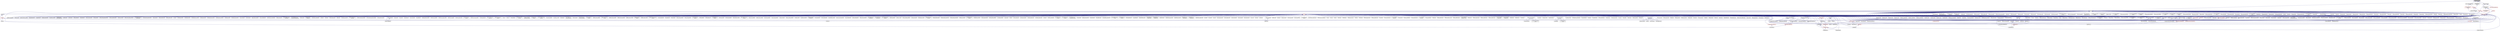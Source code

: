 digraph "packaged_action.hpp"
{
  edge [fontname="Helvetica",fontsize="10",labelfontname="Helvetica",labelfontsize="10"];
  node [fontname="Helvetica",fontsize="10",shape=record];
  Node358 [label="packaged_action.hpp",height=0.2,width=0.4,color="black", fillcolor="grey75", style="filled", fontcolor="black"];
  Node358 -> Node359 [dir="back",color="midnightblue",fontsize="10",style="solid",fontname="Helvetica"];
  Node359 [label="lcos.hpp",height=0.2,width=0.4,color="black", fillcolor="white", style="filled",URL="$d5/deb/lcos_8hpp.html"];
  Node359 -> Node360 [dir="back",color="midnightblue",fontsize="10",style="solid",fontname="Helvetica"];
  Node360 [label="allgather_and_gate.cpp",height=0.2,width=0.4,color="black", fillcolor="white", style="filled",URL="$d1/d56/allgather__and__gate_8cpp.html"];
  Node359 -> Node361 [dir="back",color="midnightblue",fontsize="10",style="solid",fontname="Helvetica"];
  Node361 [label="apex_balance.cpp",height=0.2,width=0.4,color="black", fillcolor="white", style="filled",URL="$d4/d8e/apex__balance_8cpp.html"];
  Node359 -> Node362 [dir="back",color="midnightblue",fontsize="10",style="solid",fontname="Helvetica"];
  Node362 [label="apex_policy_engine\l_active_thread_count.cpp",height=0.2,width=0.4,color="black", fillcolor="white", style="filled",URL="$d5/d01/apex__policy__engine__active__thread__count_8cpp.html"];
  Node359 -> Node363 [dir="back",color="midnightblue",fontsize="10",style="solid",fontname="Helvetica"];
  Node363 [label="apex_policy_engine\l_events.cpp",height=0.2,width=0.4,color="black", fillcolor="white", style="filled",URL="$df/d0f/apex__policy__engine__events_8cpp.html"];
  Node359 -> Node364 [dir="back",color="midnightblue",fontsize="10",style="solid",fontname="Helvetica"];
  Node364 [label="apex_policy_engine\l_periodic.cpp",height=0.2,width=0.4,color="black", fillcolor="white", style="filled",URL="$d5/d7b/apex__policy__engine__periodic_8cpp.html"];
  Node359 -> Node365 [dir="back",color="midnightblue",fontsize="10",style="solid",fontname="Helvetica"];
  Node365 [label="heartbeat.cpp",height=0.2,width=0.4,color="black", fillcolor="white", style="filled",URL="$d8/d98/heartbeat_8cpp.html"];
  Node359 -> Node366 [dir="back",color="midnightblue",fontsize="10",style="solid",fontname="Helvetica"];
  Node366 [label="hello_world_component.hpp",height=0.2,width=0.4,color="black", fillcolor="white", style="filled",URL="$df/df0/hello__world__component_8hpp.html"];
  Node366 -> Node367 [dir="back",color="midnightblue",fontsize="10",style="solid",fontname="Helvetica"];
  Node367 [label="hello_world_client.cpp",height=0.2,width=0.4,color="black", fillcolor="white", style="filled",URL="$d5/da6/hello__world__client_8cpp.html"];
  Node366 -> Node368 [dir="back",color="midnightblue",fontsize="10",style="solid",fontname="Helvetica"];
  Node368 [label="hello_world_component.cpp",height=0.2,width=0.4,color="black", fillcolor="white", style="filled",URL="$d8/daa/hello__world__component_8cpp.html"];
  Node359 -> Node369 [dir="back",color="midnightblue",fontsize="10",style="solid",fontname="Helvetica"];
  Node369 [label="row.hpp",height=0.2,width=0.4,color="black", fillcolor="white", style="filled",URL="$dc/d69/row_8hpp.html"];
  Node369 -> Node370 [dir="back",color="midnightblue",fontsize="10",style="solid",fontname="Helvetica"];
  Node370 [label="grid.hpp",height=0.2,width=0.4,color="red", fillcolor="white", style="filled",URL="$dc/d8a/grid_8hpp.html"];
  Node370 -> Node371 [dir="back",color="midnightblue",fontsize="10",style="solid",fontname="Helvetica"];
  Node371 [label="jacobi.cpp",height=0.2,width=0.4,color="black", fillcolor="white", style="filled",URL="$d2/d27/jacobi_8cpp.html"];
  Node370 -> Node372 [dir="back",color="midnightblue",fontsize="10",style="solid",fontname="Helvetica"];
  Node372 [label="solver.hpp",height=0.2,width=0.4,color="red", fillcolor="white", style="filled",URL="$db/d9a/server_2solver_8hpp.html"];
  Node372 -> Node374 [dir="back",color="midnightblue",fontsize="10",style="solid",fontname="Helvetica"];
  Node374 [label="solver.cpp",height=0.2,width=0.4,color="black", fillcolor="white", style="filled",URL="$d6/d94/solver_8cpp.html"];
  Node370 -> Node375 [dir="back",color="midnightblue",fontsize="10",style="solid",fontname="Helvetica"];
  Node375 [label="grid.cpp",height=0.2,width=0.4,color="black", fillcolor="white", style="filled",URL="$d6/d1b/jacobi__component_2grid_8cpp.html"];
  Node369 -> Node376 [dir="back",color="midnightblue",fontsize="10",style="solid",fontname="Helvetica"];
  Node376 [label="stencil_iterator.hpp",height=0.2,width=0.4,color="black", fillcolor="white", style="filled",URL="$dc/d5c/server_2stencil__iterator_8hpp.html"];
  Node376 -> Node372 [dir="back",color="midnightblue",fontsize="10",style="solid",fontname="Helvetica"];
  Node376 -> Node377 [dir="back",color="midnightblue",fontsize="10",style="solid",fontname="Helvetica"];
  Node377 [label="stencil_iterator.cpp",height=0.2,width=0.4,color="black", fillcolor="white", style="filled",URL="$d6/de1/server_2stencil__iterator_8cpp.html"];
  Node376 -> Node378 [dir="back",color="midnightblue",fontsize="10",style="solid",fontname="Helvetica"];
  Node378 [label="stencil_iterator.cpp",height=0.2,width=0.4,color="black", fillcolor="white", style="filled",URL="$d7/d71/stencil__iterator_8cpp.html"];
  Node369 -> Node375 [dir="back",color="midnightblue",fontsize="10",style="solid",fontname="Helvetica"];
  Node359 -> Node379 [dir="back",color="midnightblue",fontsize="10",style="solid",fontname="Helvetica"];
  Node379 [label="stencil_iterator.hpp",height=0.2,width=0.4,color="black", fillcolor="white", style="filled",URL="$d4/dc8/stencil__iterator_8hpp.html"];
  Node379 -> Node372 [dir="back",color="midnightblue",fontsize="10",style="solid",fontname="Helvetica"];
  Node379 -> Node376 [dir="back",color="midnightblue",fontsize="10",style="solid",fontname="Helvetica"];
  Node379 -> Node378 [dir="back",color="midnightblue",fontsize="10",style="solid",fontname="Helvetica"];
  Node359 -> Node376 [dir="back",color="midnightblue",fontsize="10",style="solid",fontname="Helvetica"];
  Node359 -> Node380 [dir="back",color="midnightblue",fontsize="10",style="solid",fontname="Helvetica"];
  Node380 [label="jacobi_hpx.cpp",height=0.2,width=0.4,color="black", fillcolor="white", style="filled",URL="$d8/d72/jacobi__hpx_8cpp.html"];
  Node359 -> Node381 [dir="back",color="midnightblue",fontsize="10",style="solid",fontname="Helvetica"];
  Node381 [label="jacobi_nonuniform_hpx.cpp",height=0.2,width=0.4,color="black", fillcolor="white", style="filled",URL="$de/d56/jacobi__nonuniform__hpx_8cpp.html"];
  Node359 -> Node382 [dir="back",color="midnightblue",fontsize="10",style="solid",fontname="Helvetica"];
  Node382 [label="enumerate_threads.cpp",height=0.2,width=0.4,color="black", fillcolor="white", style="filled",URL="$d3/dd4/enumerate__threads_8cpp.html"];
  Node359 -> Node383 [dir="back",color="midnightblue",fontsize="10",style="solid",fontname="Helvetica"];
  Node383 [label="fibonacci_await.cpp",height=0.2,width=0.4,color="black", fillcolor="white", style="filled",URL="$dc/d1c/fibonacci__await_8cpp.html"];
  Node359 -> Node384 [dir="back",color="midnightblue",fontsize="10",style="solid",fontname="Helvetica"];
  Node384 [label="fibonacci_dataflow.cpp",height=0.2,width=0.4,color="black", fillcolor="white", style="filled",URL="$df/d3d/fibonacci__dataflow_8cpp.html"];
  Node359 -> Node385 [dir="back",color="midnightblue",fontsize="10",style="solid",fontname="Helvetica"];
  Node385 [label="fibonacci_futures.cpp",height=0.2,width=0.4,color="black", fillcolor="white", style="filled",URL="$d6/de3/fibonacci__futures_8cpp.html"];
  Node359 -> Node386 [dir="back",color="midnightblue",fontsize="10",style="solid",fontname="Helvetica"];
  Node386 [label="fibonacci_futures_distributed.cpp",height=0.2,width=0.4,color="black", fillcolor="white", style="filled",URL="$d1/dc9/fibonacci__futures__distributed_8cpp.html"];
  Node359 -> Node387 [dir="back",color="midnightblue",fontsize="10",style="solid",fontname="Helvetica"];
  Node387 [label="fractals.cpp",height=0.2,width=0.4,color="black", fillcolor="white", style="filled",URL="$d8/d58/fractals_8cpp.html"];
  Node359 -> Node388 [dir="back",color="midnightblue",fontsize="10",style="solid",fontname="Helvetica"];
  Node388 [label="fractals_executor.cpp",height=0.2,width=0.4,color="black", fillcolor="white", style="filled",URL="$d9/da9/fractals__executor_8cpp.html"];
  Node359 -> Node389 [dir="back",color="midnightblue",fontsize="10",style="solid",fontname="Helvetica"];
  Node389 [label="fractals_struct.cpp",height=0.2,width=0.4,color="black", fillcolor="white", style="filled",URL="$d8/d2f/fractals__struct_8cpp.html"];
  Node359 -> Node390 [dir="back",color="midnightblue",fontsize="10",style="solid",fontname="Helvetica"];
  Node390 [label="hello_world.cpp",height=0.2,width=0.4,color="black", fillcolor="white", style="filled",URL="$d0/d67/hello__world_8cpp.html"];
  Node359 -> Node391 [dir="back",color="midnightblue",fontsize="10",style="solid",fontname="Helvetica"];
  Node391 [label="latch_local.cpp",height=0.2,width=0.4,color="black", fillcolor="white", style="filled",URL="$dd/dd3/latch__local_8cpp.html"];
  Node359 -> Node392 [dir="back",color="midnightblue",fontsize="10",style="solid",fontname="Helvetica"];
  Node392 [label="latch_remote.cpp",height=0.2,width=0.4,color="black", fillcolor="white", style="filled",URL="$df/d59/latch__remote_8cpp.html"];
  Node359 -> Node393 [dir="back",color="midnightblue",fontsize="10",style="solid",fontname="Helvetica"];
  Node393 [label="local_channel.cpp",height=0.2,width=0.4,color="black", fillcolor="white", style="filled",URL="$d0/d3e/local__channel_8cpp.html"];
  Node359 -> Node394 [dir="back",color="midnightblue",fontsize="10",style="solid",fontname="Helvetica"];
  Node394 [label="pingpong.cpp",height=0.2,width=0.4,color="black", fillcolor="white", style="filled",URL="$dd/d4d/pingpong_8cpp.html"];
  Node359 -> Node395 [dir="back",color="midnightblue",fontsize="10",style="solid",fontname="Helvetica"];
  Node395 [label="shared_mutex.cpp",height=0.2,width=0.4,color="black", fillcolor="white", style="filled",URL="$da/d0b/shared__mutex_8cpp.html"];
  Node359 -> Node396 [dir="back",color="midnightblue",fontsize="10",style="solid",fontname="Helvetica"];
  Node396 [label="wait_composition.cpp",height=0.2,width=0.4,color="black", fillcolor="white", style="filled",URL="$d6/d13/wait__composition_8cpp.html"];
  Node359 -> Node397 [dir="back",color="midnightblue",fontsize="10",style="solid",fontname="Helvetica"];
  Node397 [label="sheneos_compare.cpp",height=0.2,width=0.4,color="black", fillcolor="white", style="filled",URL="$dc/d11/sheneos__compare_8cpp.html"];
  Node359 -> Node398 [dir="back",color="midnightblue",fontsize="10",style="solid",fontname="Helvetica"];
  Node398 [label="spell_check_file.cpp",height=0.2,width=0.4,color="black", fillcolor="white", style="filled",URL="$df/df7/spell__check__file_8cpp.html"];
  Node359 -> Node399 [dir="back",color="midnightblue",fontsize="10",style="solid",fontname="Helvetica"];
  Node399 [label="spell_check_simple.cpp",height=0.2,width=0.4,color="black", fillcolor="white", style="filled",URL="$dd/d54/spell__check__simple_8cpp.html"];
  Node359 -> Node400 [dir="back",color="midnightblue",fontsize="10",style="solid",fontname="Helvetica"];
  Node400 [label="simple_central_tuplespace\l_client.cpp",height=0.2,width=0.4,color="black", fillcolor="white", style="filled",URL="$d1/d7b/simple__central__tuplespace__client_8cpp.html"];
  Node359 -> Node401 [dir="back",color="midnightblue",fontsize="10",style="solid",fontname="Helvetica"];
  Node401 [label="hpx.hpp",height=0.2,width=0.4,color="red", fillcolor="white", style="filled",URL="$d0/daa/hpx_8hpp.html"];
  Node401 -> Node402 [dir="back",color="midnightblue",fontsize="10",style="solid",fontname="Helvetica"];
  Node402 [label="1d_stencil_1.cpp",height=0.2,width=0.4,color="black", fillcolor="white", style="filled",URL="$d2/db1/1d__stencil__1_8cpp.html"];
  Node401 -> Node403 [dir="back",color="midnightblue",fontsize="10",style="solid",fontname="Helvetica"];
  Node403 [label="1d_stencil_2.cpp",height=0.2,width=0.4,color="black", fillcolor="white", style="filled",URL="$d3/dd1/1d__stencil__2_8cpp.html"];
  Node401 -> Node404 [dir="back",color="midnightblue",fontsize="10",style="solid",fontname="Helvetica"];
  Node404 [label="1d_stencil_3.cpp",height=0.2,width=0.4,color="black", fillcolor="white", style="filled",URL="$db/d19/1d__stencil__3_8cpp.html"];
  Node401 -> Node405 [dir="back",color="midnightblue",fontsize="10",style="solid",fontname="Helvetica"];
  Node405 [label="1d_stencil_4.cpp",height=0.2,width=0.4,color="black", fillcolor="white", style="filled",URL="$d1/d7d/1d__stencil__4_8cpp.html"];
  Node401 -> Node406 [dir="back",color="midnightblue",fontsize="10",style="solid",fontname="Helvetica"];
  Node406 [label="1d_stencil_4_parallel.cpp",height=0.2,width=0.4,color="black", fillcolor="white", style="filled",URL="$d6/d05/1d__stencil__4__parallel_8cpp.html"];
  Node401 -> Node407 [dir="back",color="midnightblue",fontsize="10",style="solid",fontname="Helvetica"];
  Node407 [label="1d_stencil_4_repart.cpp",height=0.2,width=0.4,color="black", fillcolor="white", style="filled",URL="$d0/d6b/1d__stencil__4__repart_8cpp.html"];
  Node401 -> Node408 [dir="back",color="midnightblue",fontsize="10",style="solid",fontname="Helvetica"];
  Node408 [label="1d_stencil_4_throttle.cpp",height=0.2,width=0.4,color="black", fillcolor="white", style="filled",URL="$d6/de5/1d__stencil__4__throttle_8cpp.html"];
  Node401 -> Node409 [dir="back",color="midnightblue",fontsize="10",style="solid",fontname="Helvetica"];
  Node409 [label="1d_stencil_5.cpp",height=0.2,width=0.4,color="black", fillcolor="white", style="filled",URL="$d7/d2a/1d__stencil__5_8cpp.html"];
  Node401 -> Node410 [dir="back",color="midnightblue",fontsize="10",style="solid",fontname="Helvetica"];
  Node410 [label="1d_stencil_6.cpp",height=0.2,width=0.4,color="black", fillcolor="white", style="filled",URL="$db/de7/1d__stencil__6_8cpp.html"];
  Node401 -> Node411 [dir="back",color="midnightblue",fontsize="10",style="solid",fontname="Helvetica"];
  Node411 [label="1d_stencil_7.cpp",height=0.2,width=0.4,color="black", fillcolor="white", style="filled",URL="$d4/d5a/1d__stencil__7_8cpp.html"];
  Node401 -> Node412 [dir="back",color="midnightblue",fontsize="10",style="solid",fontname="Helvetica"];
  Node412 [label="1d_stencil_8.cpp",height=0.2,width=0.4,color="black", fillcolor="white", style="filled",URL="$df/de0/1d__stencil__8_8cpp.html"];
  Node401 -> Node413 [dir="back",color="midnightblue",fontsize="10",style="solid",fontname="Helvetica"];
  Node413 [label="accumulator.cpp",height=0.2,width=0.4,color="black", fillcolor="white", style="filled",URL="$d1/d81/accumulator_8cpp.html"];
  Node401 -> Node414 [dir="back",color="midnightblue",fontsize="10",style="solid",fontname="Helvetica"];
  Node414 [label="accumulator.hpp",height=0.2,width=0.4,color="red", fillcolor="white", style="filled",URL="$d4/d9d/server_2accumulator_8hpp.html"];
  Node414 -> Node413 [dir="back",color="midnightblue",fontsize="10",style="solid",fontname="Helvetica"];
  Node401 -> Node417 [dir="back",color="midnightblue",fontsize="10",style="solid",fontname="Helvetica"];
  Node417 [label="template_function_accumulator.hpp",height=0.2,width=0.4,color="black", fillcolor="white", style="filled",URL="$d7/da6/server_2template__function__accumulator_8hpp.html"];
  Node417 -> Node418 [dir="back",color="midnightblue",fontsize="10",style="solid",fontname="Helvetica"];
  Node418 [label="template_function_accumulator.cpp",height=0.2,width=0.4,color="black", fillcolor="white", style="filled",URL="$d5/d02/template__function__accumulator_8cpp.html"];
  Node417 -> Node419 [dir="back",color="midnightblue",fontsize="10",style="solid",fontname="Helvetica"];
  Node419 [label="template_function_accumulator.hpp",height=0.2,width=0.4,color="red", fillcolor="white", style="filled",URL="$d3/de9/template__function__accumulator_8hpp.html"];
  Node401 -> Node421 [dir="back",color="midnightblue",fontsize="10",style="solid",fontname="Helvetica"];
  Node421 [label="template_accumulator.cpp",height=0.2,width=0.4,color="black", fillcolor="white", style="filled",URL="$d0/d4a/template__accumulator_8cpp.html"];
  Node401 -> Node418 [dir="back",color="midnightblue",fontsize="10",style="solid",fontname="Helvetica"];
  Node401 -> Node419 [dir="back",color="midnightblue",fontsize="10",style="solid",fontname="Helvetica"];
  Node401 -> Node422 [dir="back",color="midnightblue",fontsize="10",style="solid",fontname="Helvetica"];
  Node422 [label="allgather_module.cpp",height=0.2,width=0.4,color="black", fillcolor="white", style="filled",URL="$df/de4/allgather__module_8cpp.html"];
  Node401 -> Node423 [dir="back",color="midnightblue",fontsize="10",style="solid",fontname="Helvetica"];
  Node423 [label="allgather.cpp",height=0.2,width=0.4,color="black", fillcolor="white", style="filled",URL="$d7/d06/allgather_8cpp.html"];
  Node401 -> Node360 [dir="back",color="midnightblue",fontsize="10",style="solid",fontname="Helvetica"];
  Node401 -> Node424 [dir="back",color="midnightblue",fontsize="10",style="solid",fontname="Helvetica"];
  Node424 [label="ag_client.cpp",height=0.2,width=0.4,color="black", fillcolor="white", style="filled",URL="$d4/d5d/ag__client_8cpp.html"];
  Node401 -> Node425 [dir="back",color="midnightblue",fontsize="10",style="solid",fontname="Helvetica"];
  Node425 [label="hpx_thread_phase.cpp",height=0.2,width=0.4,color="black", fillcolor="white", style="filled",URL="$d5/dca/hpx__thread__phase_8cpp.html"];
  Node401 -> Node426 [dir="back",color="midnightblue",fontsize="10",style="solid",fontname="Helvetica"];
  Node426 [label="os_thread_num.cpp",height=0.2,width=0.4,color="black", fillcolor="white", style="filled",URL="$d2/dfb/os__thread__num_8cpp.html"];
  Node401 -> Node427 [dir="back",color="midnightblue",fontsize="10",style="solid",fontname="Helvetica"];
  Node427 [label="cancelable_action.cpp",height=0.2,width=0.4,color="black", fillcolor="white", style="filled",URL="$d5/d0c/cancelable__action_8cpp.html"];
  Node401 -> Node428 [dir="back",color="midnightblue",fontsize="10",style="solid",fontname="Helvetica"];
  Node428 [label="cancelable_action.hpp",height=0.2,width=0.4,color="black", fillcolor="white", style="filled",URL="$d5/d4d/server_2cancelable__action_8hpp.html"];
  Node428 -> Node427 [dir="back",color="midnightblue",fontsize="10",style="solid",fontname="Helvetica"];
  Node428 -> Node429 [dir="back",color="midnightblue",fontsize="10",style="solid",fontname="Helvetica"];
  Node429 [label="cancelable_action.hpp",height=0.2,width=0.4,color="red", fillcolor="white", style="filled",URL="$d0/da3/stubs_2cancelable__action_8hpp.html"];
  Node401 -> Node429 [dir="back",color="midnightblue",fontsize="10",style="solid",fontname="Helvetica"];
  Node401 -> Node431 [dir="back",color="midnightblue",fontsize="10",style="solid",fontname="Helvetica"];
  Node431 [label="cancelable_action_client.cpp",height=0.2,width=0.4,color="black", fillcolor="white", style="filled",URL="$d1/db8/cancelable__action__client_8cpp.html"];
  Node401 -> Node432 [dir="back",color="midnightblue",fontsize="10",style="solid",fontname="Helvetica"];
  Node432 [label="cublas_matmul.cpp",height=0.2,width=0.4,color="black", fillcolor="white", style="filled",URL="$dd/d84/cublas__matmul_8cpp.html"];
  Node401 -> Node433 [dir="back",color="midnightblue",fontsize="10",style="solid",fontname="Helvetica"];
  Node433 [label="win_perf_counters.cpp",height=0.2,width=0.4,color="black", fillcolor="white", style="filled",URL="$d8/d11/win__perf__counters_8cpp.html"];
  Node401 -> Node434 [dir="back",color="midnightblue",fontsize="10",style="solid",fontname="Helvetica"];
  Node434 [label="win_perf_counters.hpp",height=0.2,width=0.4,color="black", fillcolor="white", style="filled",URL="$d5/da7/win__perf__counters_8hpp.html"];
  Node401 -> Node366 [dir="back",color="midnightblue",fontsize="10",style="solid",fontname="Helvetica"];
  Node401 -> Node435 [dir="back",color="midnightblue",fontsize="10",style="solid",fontname="Helvetica"];
  Node435 [label="interpolate1d.cpp",height=0.2,width=0.4,color="black", fillcolor="white", style="filled",URL="$d0/d05/interpolate1d_8cpp.html"];
  Node401 -> Node436 [dir="back",color="midnightblue",fontsize="10",style="solid",fontname="Helvetica"];
  Node436 [label="partition.hpp",height=0.2,width=0.4,color="black", fillcolor="white", style="filled",URL="$d0/d7a/examples_2interpolate1d_2interpolate1d_2partition_8hpp.html"];
  Node436 -> Node435 [dir="back",color="midnightblue",fontsize="10",style="solid",fontname="Helvetica"];
  Node436 -> Node437 [dir="back",color="midnightblue",fontsize="10",style="solid",fontname="Helvetica"];
  Node437 [label="interpolate1d.hpp",height=0.2,width=0.4,color="red", fillcolor="white", style="filled",URL="$d4/dc7/interpolate1d_8hpp.html"];
  Node437 -> Node435 [dir="back",color="midnightblue",fontsize="10",style="solid",fontname="Helvetica"];
  Node401 -> Node439 [dir="back",color="midnightblue",fontsize="10",style="solid",fontname="Helvetica"];
  Node439 [label="partition.hpp",height=0.2,width=0.4,color="black", fillcolor="white", style="filled",URL="$d0/dff/examples_2interpolate1d_2interpolate1d_2server_2partition_8hpp.html"];
  Node439 -> Node436 [dir="back",color="midnightblue",fontsize="10",style="solid",fontname="Helvetica"];
  Node439 -> Node440 [dir="back",color="midnightblue",fontsize="10",style="solid",fontname="Helvetica"];
  Node440 [label="partition.cpp",height=0.2,width=0.4,color="black", fillcolor="white", style="filled",URL="$d0/d4f/examples_2interpolate1d_2interpolate1d_2server_2partition_8cpp.html"];
  Node401 -> Node437 [dir="back",color="midnightblue",fontsize="10",style="solid",fontname="Helvetica"];
  Node401 -> Node441 [dir="back",color="midnightblue",fontsize="10",style="solid",fontname="Helvetica"];
  Node441 [label="read_values.cpp",height=0.2,width=0.4,color="black", fillcolor="white", style="filled",URL="$d0/d8c/interpolate1d_2interpolate1d_2read__values_8cpp.html"];
  Node401 -> Node440 [dir="back",color="midnightblue",fontsize="10",style="solid",fontname="Helvetica"];
  Node401 -> Node371 [dir="back",color="midnightblue",fontsize="10",style="solid",fontname="Helvetica"];
  Node401 -> Node375 [dir="back",color="midnightblue",fontsize="10",style="solid",fontname="Helvetica"];
  Node401 -> Node442 [dir="back",color="midnightblue",fontsize="10",style="solid",fontname="Helvetica"];
  Node442 [label="row.cpp",height=0.2,width=0.4,color="black", fillcolor="white", style="filled",URL="$d3/d86/server_2row_8cpp.html"];
  Node401 -> Node374 [dir="back",color="midnightblue",fontsize="10",style="solid",fontname="Helvetica"];
  Node401 -> Node377 [dir="back",color="midnightblue",fontsize="10",style="solid",fontname="Helvetica"];
  Node401 -> Node378 [dir="back",color="midnightblue",fontsize="10",style="solid",fontname="Helvetica"];
  Node401 -> Node443 [dir="back",color="midnightblue",fontsize="10",style="solid",fontname="Helvetica"];
  Node443 [label="jacobi.cpp",height=0.2,width=0.4,color="black", fillcolor="white", style="filled",URL="$d3/d44/smp_2jacobi_8cpp.html"];
  Node401 -> Node380 [dir="back",color="midnightblue",fontsize="10",style="solid",fontname="Helvetica"];
  Node401 -> Node444 [dir="back",color="midnightblue",fontsize="10",style="solid",fontname="Helvetica"];
  Node444 [label="jacobi_nonuniform.cpp",height=0.2,width=0.4,color="black", fillcolor="white", style="filled",URL="$dd/ddc/jacobi__nonuniform_8cpp.html"];
  Node401 -> Node381 [dir="back",color="midnightblue",fontsize="10",style="solid",fontname="Helvetica"];
  Node401 -> Node445 [dir="back",color="midnightblue",fontsize="10",style="solid",fontname="Helvetica"];
  Node445 [label="nqueen.cpp",height=0.2,width=0.4,color="black", fillcolor="white", style="filled",URL="$db/dca/nqueen_8cpp.html"];
  Node401 -> Node446 [dir="back",color="midnightblue",fontsize="10",style="solid",fontname="Helvetica"];
  Node446 [label="nqueen.hpp",height=0.2,width=0.4,color="red", fillcolor="white", style="filled",URL="$de/d58/server_2nqueen_8hpp.html"];
  Node446 -> Node445 [dir="back",color="midnightblue",fontsize="10",style="solid",fontname="Helvetica"];
  Node401 -> Node449 [dir="back",color="midnightblue",fontsize="10",style="solid",fontname="Helvetica"];
  Node449 [label="nqueen_client.cpp",height=0.2,width=0.4,color="black", fillcolor="white", style="filled",URL="$d3/d5e/nqueen__client_8cpp.html"];
  Node401 -> Node450 [dir="back",color="midnightblue",fontsize="10",style="solid",fontname="Helvetica"];
  Node450 [label="sine.cpp",height=0.2,width=0.4,color="black", fillcolor="white", style="filled",URL="$d3/d0d/server_2sine_8cpp.html"];
  Node401 -> Node451 [dir="back",color="midnightblue",fontsize="10",style="solid",fontname="Helvetica"];
  Node451 [label="sine.hpp",height=0.2,width=0.4,color="black", fillcolor="white", style="filled",URL="$d8/dac/sine_8hpp.html"];
  Node451 -> Node450 [dir="back",color="midnightblue",fontsize="10",style="solid",fontname="Helvetica"];
  Node451 -> Node452 [dir="back",color="midnightblue",fontsize="10",style="solid",fontname="Helvetica"];
  Node452 [label="sine.cpp",height=0.2,width=0.4,color="black", fillcolor="white", style="filled",URL="$d5/dd8/sine_8cpp.html"];
  Node401 -> Node452 [dir="back",color="midnightblue",fontsize="10",style="solid",fontname="Helvetica"];
  Node401 -> Node453 [dir="back",color="midnightblue",fontsize="10",style="solid",fontname="Helvetica"];
  Node453 [label="sine_client.cpp",height=0.2,width=0.4,color="black", fillcolor="white", style="filled",URL="$db/d62/sine__client_8cpp.html"];
  Node401 -> Node454 [dir="back",color="midnightblue",fontsize="10",style="solid",fontname="Helvetica"];
  Node454 [label="qt.cpp",height=0.2,width=0.4,color="black", fillcolor="white", style="filled",URL="$df/d90/qt_8cpp.html"];
  Node401 -> Node455 [dir="back",color="midnightblue",fontsize="10",style="solid",fontname="Helvetica"];
  Node455 [label="queue_client.cpp",height=0.2,width=0.4,color="black", fillcolor="white", style="filled",URL="$d7/d96/queue__client_8cpp.html"];
  Node401 -> Node456 [dir="back",color="midnightblue",fontsize="10",style="solid",fontname="Helvetica"];
  Node456 [label="customize_async.cpp",height=0.2,width=0.4,color="black", fillcolor="white", style="filled",URL="$d0/d82/customize__async_8cpp.html"];
  Node401 -> Node457 [dir="back",color="midnightblue",fontsize="10",style="solid",fontname="Helvetica"];
  Node457 [label="data_actions.cpp",height=0.2,width=0.4,color="black", fillcolor="white", style="filled",URL="$dc/d68/data__actions_8cpp.html"];
  Node401 -> Node458 [dir="back",color="midnightblue",fontsize="10",style="solid",fontname="Helvetica"];
  Node458 [label="error_handling.cpp",height=0.2,width=0.4,color="black", fillcolor="white", style="filled",URL="$d9/d96/error__handling_8cpp.html"];
  Node401 -> Node459 [dir="back",color="midnightblue",fontsize="10",style="solid",fontname="Helvetica"];
  Node459 [label="event_synchronization.cpp",height=0.2,width=0.4,color="black", fillcolor="white", style="filled",URL="$d0/d35/event__synchronization_8cpp.html"];
  Node401 -> Node460 [dir="back",color="midnightblue",fontsize="10",style="solid",fontname="Helvetica"];
  Node460 [label="factorial.cpp",height=0.2,width=0.4,color="black", fillcolor="white", style="filled",URL="$d9/d00/factorial_8cpp.html"];
  Node401 -> Node461 [dir="back",color="midnightblue",fontsize="10",style="solid",fontname="Helvetica"];
  Node461 [label="file_serialization.cpp",height=0.2,width=0.4,color="black", fillcolor="white", style="filled",URL="$de/d58/file__serialization_8cpp.html"];
  Node401 -> Node462 [dir="back",color="midnightblue",fontsize="10",style="solid",fontname="Helvetica"];
  Node462 [label="init_globally.cpp",height=0.2,width=0.4,color="black", fillcolor="white", style="filled",URL="$d6/dad/init__globally_8cpp.html"];
  Node401 -> Node463 [dir="back",color="midnightblue",fontsize="10",style="solid",fontname="Helvetica"];
  Node463 [label="interest_calculator.cpp",height=0.2,width=0.4,color="black", fillcolor="white", style="filled",URL="$d2/d86/interest__calculator_8cpp.html"];
  Node401 -> Node464 [dir="back",color="midnightblue",fontsize="10",style="solid",fontname="Helvetica"];
  Node464 [label="non_atomic_rma.cpp",height=0.2,width=0.4,color="black", fillcolor="white", style="filled",URL="$d7/d8b/non__atomic__rma_8cpp.html"];
  Node401 -> Node465 [dir="back",color="midnightblue",fontsize="10",style="solid",fontname="Helvetica"];
  Node465 [label="partitioned_vector\l_spmd_foreach.cpp",height=0.2,width=0.4,color="black", fillcolor="white", style="filled",URL="$db/d7c/partitioned__vector__spmd__foreach_8cpp.html"];
  Node401 -> Node466 [dir="back",color="midnightblue",fontsize="10",style="solid",fontname="Helvetica"];
  Node466 [label="pipeline1.cpp",height=0.2,width=0.4,color="black", fillcolor="white", style="filled",URL="$d5/d77/pipeline1_8cpp.html"];
  Node401 -> Node467 [dir="back",color="midnightblue",fontsize="10",style="solid",fontname="Helvetica"];
  Node467 [label="quicksort.cpp",height=0.2,width=0.4,color="black", fillcolor="white", style="filled",URL="$d3/d1e/quicksort_8cpp.html"];
  Node401 -> Node468 [dir="back",color="midnightblue",fontsize="10",style="solid",fontname="Helvetica"];
  Node468 [label="receive_buffer.cpp",height=0.2,width=0.4,color="black", fillcolor="white", style="filled",URL="$d7/d10/receive__buffer_8cpp.html"];
  Node401 -> Node469 [dir="back",color="midnightblue",fontsize="10",style="solid",fontname="Helvetica"];
  Node469 [label="safe_object.cpp",height=0.2,width=0.4,color="black", fillcolor="white", style="filled",URL="$dd/d52/safe__object_8cpp.html"];
  Node401 -> Node470 [dir="back",color="midnightblue",fontsize="10",style="solid",fontname="Helvetica"];
  Node470 [label="sort_by_key_demo.cpp",height=0.2,width=0.4,color="black", fillcolor="white", style="filled",URL="$da/d20/sort__by__key__demo_8cpp.html"];
  Node401 -> Node471 [dir="back",color="midnightblue",fontsize="10",style="solid",fontname="Helvetica"];
  Node471 [label="timed_wake.cpp",height=0.2,width=0.4,color="black", fillcolor="white", style="filled",URL="$d8/df9/timed__wake_8cpp.html"];
  Node401 -> Node472 [dir="back",color="midnightblue",fontsize="10",style="solid",fontname="Helvetica"];
  Node472 [label="vector_counting_dotproduct.cpp",height=0.2,width=0.4,color="black", fillcolor="white", style="filled",URL="$df/de9/vector__counting__dotproduct_8cpp.html"];
  Node401 -> Node473 [dir="back",color="midnightblue",fontsize="10",style="solid",fontname="Helvetica"];
  Node473 [label="vector_zip_dotproduct.cpp",height=0.2,width=0.4,color="black", fillcolor="white", style="filled",URL="$dc/d18/vector__zip__dotproduct_8cpp.html"];
  Node401 -> Node474 [dir="back",color="midnightblue",fontsize="10",style="solid",fontname="Helvetica"];
  Node474 [label="zerocopy_rdma.cpp",height=0.2,width=0.4,color="black", fillcolor="white", style="filled",URL="$d1/dad/zerocopy__rdma_8cpp.html"];
  Node401 -> Node475 [dir="back",color="midnightblue",fontsize="10",style="solid",fontname="Helvetica"];
  Node475 [label="random_mem_access.cpp",height=0.2,width=0.4,color="black", fillcolor="white", style="filled",URL="$d1/d51/random__mem__access_8cpp.html"];
  Node401 -> Node476 [dir="back",color="midnightblue",fontsize="10",style="solid",fontname="Helvetica"];
  Node476 [label="random_mem_access.hpp",height=0.2,width=0.4,color="red", fillcolor="white", style="filled",URL="$d0/d19/server_2random__mem__access_8hpp.html"];
  Node476 -> Node475 [dir="back",color="midnightblue",fontsize="10",style="solid",fontname="Helvetica"];
  Node401 -> Node479 [dir="back",color="midnightblue",fontsize="10",style="solid",fontname="Helvetica"];
  Node479 [label="random_mem_access_client.cpp",height=0.2,width=0.4,color="black", fillcolor="white", style="filled",URL="$df/d1b/random__mem__access__client_8cpp.html"];
  Node401 -> Node480 [dir="back",color="midnightblue",fontsize="10",style="solid",fontname="Helvetica"];
  Node480 [label="oversubscribing_resource\l_partitioner.cpp",height=0.2,width=0.4,color="black", fillcolor="white", style="filled",URL="$dd/dee/oversubscribing__resource__partitioner_8cpp.html"];
  Node401 -> Node481 [dir="back",color="midnightblue",fontsize="10",style="solid",fontname="Helvetica"];
  Node481 [label="simple_resource_partitioner.cpp",height=0.2,width=0.4,color="black", fillcolor="white", style="filled",URL="$d5/df9/simple__resource__partitioner_8cpp.html"];
  Node401 -> Node482 [dir="back",color="midnightblue",fontsize="10",style="solid",fontname="Helvetica"];
  Node482 [label="dimension.hpp",height=0.2,width=0.4,color="red", fillcolor="white", style="filled",URL="$d6/d39/sheneos_2sheneos_2dimension_8hpp.html"];
  Node482 -> Node488 [dir="back",color="midnightblue",fontsize="10",style="solid",fontname="Helvetica"];
  Node488 [label="partition3d.hpp",height=0.2,width=0.4,color="black", fillcolor="white", style="filled",URL="$dd/dbf/server_2partition3d_8hpp.html"];
  Node488 -> Node489 [dir="back",color="midnightblue",fontsize="10",style="solid",fontname="Helvetica"];
  Node489 [label="partition3d.hpp",height=0.2,width=0.4,color="black", fillcolor="white", style="filled",URL="$d1/d50/partition3d_8hpp.html"];
  Node489 -> Node485 [dir="back",color="midnightblue",fontsize="10",style="solid",fontname="Helvetica"];
  Node485 [label="interpolator.cpp",height=0.2,width=0.4,color="black", fillcolor="white", style="filled",URL="$d5/d02/interpolator_8cpp.html"];
  Node489 -> Node490 [dir="back",color="midnightblue",fontsize="10",style="solid",fontname="Helvetica"];
  Node490 [label="interpolator.hpp",height=0.2,width=0.4,color="red", fillcolor="white", style="filled",URL="$dc/d3b/interpolator_8hpp.html"];
  Node490 -> Node485 [dir="back",color="midnightblue",fontsize="10",style="solid",fontname="Helvetica"];
  Node490 -> Node397 [dir="back",color="midnightblue",fontsize="10",style="solid",fontname="Helvetica"];
  Node490 -> Node492 [dir="back",color="midnightblue",fontsize="10",style="solid",fontname="Helvetica"];
  Node492 [label="sheneos_test.cpp",height=0.2,width=0.4,color="black", fillcolor="white", style="filled",URL="$d4/d6e/sheneos__test_8cpp.html"];
  Node488 -> Node487 [dir="back",color="midnightblue",fontsize="10",style="solid",fontname="Helvetica"];
  Node487 [label="partition3d.cpp",height=0.2,width=0.4,color="black", fillcolor="white", style="filled",URL="$de/d70/partition3d_8cpp.html"];
  Node401 -> Node485 [dir="back",color="midnightblue",fontsize="10",style="solid",fontname="Helvetica"];
  Node401 -> Node489 [dir="back",color="midnightblue",fontsize="10",style="solid",fontname="Helvetica"];
  Node401 -> Node488 [dir="back",color="midnightblue",fontsize="10",style="solid",fontname="Helvetica"];
  Node401 -> Node490 [dir="back",color="midnightblue",fontsize="10",style="solid",fontname="Helvetica"];
  Node401 -> Node493 [dir="back",color="midnightblue",fontsize="10",style="solid",fontname="Helvetica"];
  Node493 [label="configuration.hpp",height=0.2,width=0.4,color="red", fillcolor="white", style="filled",URL="$dc/d0a/configuration_8hpp.html"];
  Node493 -> Node490 [dir="back",color="midnightblue",fontsize="10",style="solid",fontname="Helvetica"];
  Node401 -> Node486 [dir="back",color="midnightblue",fontsize="10",style="solid",fontname="Helvetica"];
  Node486 [label="read_values.cpp",height=0.2,width=0.4,color="black", fillcolor="white", style="filled",URL="$d7/da4/sheneos_2sheneos_2read__values_8cpp.html"];
  Node401 -> Node487 [dir="back",color="midnightblue",fontsize="10",style="solid",fontname="Helvetica"];
  Node401 -> Node492 [dir="back",color="midnightblue",fontsize="10",style="solid",fontname="Helvetica"];
  Node401 -> Node495 [dir="back",color="midnightblue",fontsize="10",style="solid",fontname="Helvetica"];
  Node495 [label="startup_shutdown.cpp",height=0.2,width=0.4,color="black", fillcolor="white", style="filled",URL="$d3/dfc/server_2startup__shutdown_8cpp.html"];
  Node401 -> Node496 [dir="back",color="midnightblue",fontsize="10",style="solid",fontname="Helvetica"];
  Node496 [label="startup_shutdown.cpp",height=0.2,width=0.4,color="black", fillcolor="white", style="filled",URL="$d0/ddb/startup__shutdown_8cpp.html"];
  Node401 -> Node497 [dir="back",color="midnightblue",fontsize="10",style="solid",fontname="Helvetica"];
  Node497 [label="spin.cpp",height=0.2,width=0.4,color="black", fillcolor="white", style="filled",URL="$d7/df2/spin_8cpp.html"];
  Node401 -> Node498 [dir="back",color="midnightblue",fontsize="10",style="solid",fontname="Helvetica"];
  Node498 [label="throttle.cpp",height=0.2,width=0.4,color="black", fillcolor="white", style="filled",URL="$de/d56/server_2throttle_8cpp.html"];
  Node401 -> Node499 [dir="back",color="midnightblue",fontsize="10",style="solid",fontname="Helvetica"];
  Node499 [label="throttle.hpp",height=0.2,width=0.4,color="black", fillcolor="white", style="filled",URL="$db/dc9/server_2throttle_8hpp.html"];
  Node499 -> Node498 [dir="back",color="midnightblue",fontsize="10",style="solid",fontname="Helvetica"];
  Node499 -> Node500 [dir="back",color="midnightblue",fontsize="10",style="solid",fontname="Helvetica"];
  Node500 [label="throttle.hpp",height=0.2,width=0.4,color="black", fillcolor="white", style="filled",URL="$d5/dec/stubs_2throttle_8hpp.html"];
  Node500 -> Node501 [dir="back",color="midnightblue",fontsize="10",style="solid",fontname="Helvetica"];
  Node501 [label="throttle.hpp",height=0.2,width=0.4,color="red", fillcolor="white", style="filled",URL="$d2/d2e/throttle_8hpp.html"];
  Node501 -> Node502 [dir="back",color="midnightblue",fontsize="10",style="solid",fontname="Helvetica"];
  Node502 [label="throttle.cpp",height=0.2,width=0.4,color="black", fillcolor="white", style="filled",URL="$db/d02/throttle_8cpp.html"];
  Node401 -> Node500 [dir="back",color="midnightblue",fontsize="10",style="solid",fontname="Helvetica"];
  Node401 -> Node502 [dir="back",color="midnightblue",fontsize="10",style="solid",fontname="Helvetica"];
  Node401 -> Node501 [dir="back",color="midnightblue",fontsize="10",style="solid",fontname="Helvetica"];
  Node401 -> Node504 [dir="back",color="midnightblue",fontsize="10",style="solid",fontname="Helvetica"];
  Node504 [label="transpose_await.cpp",height=0.2,width=0.4,color="black", fillcolor="white", style="filled",URL="$de/d68/transpose__await_8cpp.html"];
  Node401 -> Node505 [dir="back",color="midnightblue",fontsize="10",style="solid",fontname="Helvetica"];
  Node505 [label="transpose_block.cpp",height=0.2,width=0.4,color="black", fillcolor="white", style="filled",URL="$d0/de1/transpose__block_8cpp.html"];
  Node401 -> Node506 [dir="back",color="midnightblue",fontsize="10",style="solid",fontname="Helvetica"];
  Node506 [label="transpose_block_numa.cpp",height=0.2,width=0.4,color="black", fillcolor="white", style="filled",URL="$dd/d3b/transpose__block__numa_8cpp.html"];
  Node401 -> Node507 [dir="back",color="midnightblue",fontsize="10",style="solid",fontname="Helvetica"];
  Node507 [label="transpose_serial.cpp",height=0.2,width=0.4,color="black", fillcolor="white", style="filled",URL="$db/d74/transpose__serial_8cpp.html"];
  Node401 -> Node508 [dir="back",color="midnightblue",fontsize="10",style="solid",fontname="Helvetica"];
  Node508 [label="transpose_serial_block.cpp",height=0.2,width=0.4,color="black", fillcolor="white", style="filled",URL="$d8/daa/transpose__serial__block_8cpp.html"];
  Node401 -> Node509 [dir="back",color="midnightblue",fontsize="10",style="solid",fontname="Helvetica"];
  Node509 [label="transpose_serial_vector.cpp",height=0.2,width=0.4,color="black", fillcolor="white", style="filled",URL="$d4/d04/transpose__serial__vector_8cpp.html"];
  Node401 -> Node510 [dir="back",color="midnightblue",fontsize="10",style="solid",fontname="Helvetica"];
  Node510 [label="transpose_smp.cpp",height=0.2,width=0.4,color="black", fillcolor="white", style="filled",URL="$d2/d99/transpose__smp_8cpp.html"];
  Node401 -> Node511 [dir="back",color="midnightblue",fontsize="10",style="solid",fontname="Helvetica"];
  Node511 [label="transpose_smp_block.cpp",height=0.2,width=0.4,color="black", fillcolor="white", style="filled",URL="$da/d4d/transpose__smp__block_8cpp.html"];
  Node401 -> Node512 [dir="back",color="midnightblue",fontsize="10",style="solid",fontname="Helvetica"];
  Node512 [label="simple_central_tuplespace.hpp",height=0.2,width=0.4,color="red", fillcolor="white", style="filled",URL="$db/d69/server_2simple__central__tuplespace_8hpp.html"];
  Node512 -> Node513 [dir="back",color="midnightblue",fontsize="10",style="solid",fontname="Helvetica"];
  Node513 [label="simple_central_tuplespace.cpp",height=0.2,width=0.4,color="black", fillcolor="white", style="filled",URL="$d3/dec/simple__central__tuplespace_8cpp.html"];
  Node401 -> Node516 [dir="back",color="midnightblue",fontsize="10",style="solid",fontname="Helvetica"];
  Node516 [label="tuples_warehouse.hpp",height=0.2,width=0.4,color="black", fillcolor="white", style="filled",URL="$da/de6/tuples__warehouse_8hpp.html"];
  Node516 -> Node512 [dir="back",color="midnightblue",fontsize="10",style="solid",fontname="Helvetica"];
  Node401 -> Node513 [dir="back",color="midnightblue",fontsize="10",style="solid",fontname="Helvetica"];
  Node401 -> Node517 [dir="back",color="midnightblue",fontsize="10",style="solid",fontname="Helvetica"];
  Node517 [label="hpx_runtime.cpp",height=0.2,width=0.4,color="black", fillcolor="white", style="filled",URL="$d7/d1e/hpx__runtime_8cpp.html"];
  Node401 -> Node518 [dir="back",color="midnightblue",fontsize="10",style="solid",fontname="Helvetica"];
  Node518 [label="synchronize.cpp",height=0.2,width=0.4,color="black", fillcolor="white", style="filled",URL="$da/da2/synchronize_8cpp.html"];
  Node401 -> Node519 [dir="back",color="midnightblue",fontsize="10",style="solid",fontname="Helvetica"];
  Node519 [label="agas_cache_timings.cpp",height=0.2,width=0.4,color="black", fillcolor="white", style="filled",URL="$dd/d37/agas__cache__timings_8cpp.html"];
  Node401 -> Node520 [dir="back",color="midnightblue",fontsize="10",style="solid",fontname="Helvetica"];
  Node520 [label="async_overheads.cpp",height=0.2,width=0.4,color="black", fillcolor="white", style="filled",URL="$de/da6/async__overheads_8cpp.html"];
  Node401 -> Node521 [dir="back",color="midnightblue",fontsize="10",style="solid",fontname="Helvetica"];
  Node521 [label="coroutines_call_overhead.cpp",height=0.2,width=0.4,color="black", fillcolor="white", style="filled",URL="$da/d1e/coroutines__call__overhead_8cpp.html"];
  Node401 -> Node522 [dir="back",color="midnightblue",fontsize="10",style="solid",fontname="Helvetica"];
  Node522 [label="foreach_scaling.cpp",height=0.2,width=0.4,color="black", fillcolor="white", style="filled",URL="$d4/d94/foreach__scaling_8cpp.html"];
  Node401 -> Node523 [dir="back",color="midnightblue",fontsize="10",style="solid",fontname="Helvetica"];
  Node523 [label="function_object_wrapper\l_overhead.cpp",height=0.2,width=0.4,color="black", fillcolor="white", style="filled",URL="$d5/d6f/function__object__wrapper__overhead_8cpp.html"];
  Node401 -> Node524 [dir="back",color="midnightblue",fontsize="10",style="solid",fontname="Helvetica"];
  Node524 [label="hpx_homogeneous_timed\l_task_spawn_executors.cpp",height=0.2,width=0.4,color="black", fillcolor="white", style="filled",URL="$d1/d3b/hpx__homogeneous__timed__task__spawn__executors_8cpp.html"];
  Node401 -> Node525 [dir="back",color="midnightblue",fontsize="10",style="solid",fontname="Helvetica"];
  Node525 [label="htts2_hpx.cpp",height=0.2,width=0.4,color="black", fillcolor="white", style="filled",URL="$d2/daf/htts2__hpx_8cpp.html"];
  Node401 -> Node526 [dir="back",color="midnightblue",fontsize="10",style="solid",fontname="Helvetica"];
  Node526 [label="partitioned_vector\l_foreach.cpp",height=0.2,width=0.4,color="black", fillcolor="white", style="filled",URL="$df/d5f/partitioned__vector__foreach_8cpp.html"];
  Node401 -> Node527 [dir="back",color="midnightblue",fontsize="10",style="solid",fontname="Helvetica"];
  Node527 [label="serialization_overhead.cpp",height=0.2,width=0.4,color="black", fillcolor="white", style="filled",URL="$d3/df8/serialization__overhead_8cpp.html"];
  Node401 -> Node528 [dir="back",color="midnightblue",fontsize="10",style="solid",fontname="Helvetica"];
  Node528 [label="sizeof.cpp",height=0.2,width=0.4,color="black", fillcolor="white", style="filled",URL="$d3/d0f/sizeof_8cpp.html"];
  Node401 -> Node529 [dir="back",color="midnightblue",fontsize="10",style="solid",fontname="Helvetica"];
  Node529 [label="skynet.cpp",height=0.2,width=0.4,color="black", fillcolor="white", style="filled",URL="$d0/dc3/skynet_8cpp.html"];
  Node401 -> Node530 [dir="back",color="midnightblue",fontsize="10",style="solid",fontname="Helvetica"];
  Node530 [label="stencil3_iterators.cpp",height=0.2,width=0.4,color="black", fillcolor="white", style="filled",URL="$db/d9e/stencil3__iterators_8cpp.html"];
  Node401 -> Node531 [dir="back",color="midnightblue",fontsize="10",style="solid",fontname="Helvetica"];
  Node531 [label="stream.cpp",height=0.2,width=0.4,color="black", fillcolor="white", style="filled",URL="$da/d5f/stream_8cpp.html"];
  Node401 -> Node532 [dir="back",color="midnightblue",fontsize="10",style="solid",fontname="Helvetica"];
  Node532 [label="timed_task_spawn.cpp",height=0.2,width=0.4,color="black", fillcolor="white", style="filled",URL="$df/de1/timed__task__spawn_8cpp.html"];
  Node401 -> Node533 [dir="back",color="midnightblue",fontsize="10",style="solid",fontname="Helvetica"];
  Node533 [label="transform_reduce_binary\l_scaling.cpp",height=0.2,width=0.4,color="black", fillcolor="white", style="filled",URL="$d1/dae/transform__reduce__binary__scaling_8cpp.html"];
  Node401 -> Node534 [dir="back",color="midnightblue",fontsize="10",style="solid",fontname="Helvetica"];
  Node534 [label="transform_reduce_scaling.cpp",height=0.2,width=0.4,color="black", fillcolor="white", style="filled",URL="$db/d2a/transform__reduce__scaling_8cpp.html"];
  Node401 -> Node535 [dir="back",color="midnightblue",fontsize="10",style="solid",fontname="Helvetica"];
  Node535 [label="minmax_element_performance.cpp",height=0.2,width=0.4,color="black", fillcolor="white", style="filled",URL="$d9/d93/minmax__element__performance_8cpp.html"];
  Node401 -> Node536 [dir="back",color="midnightblue",fontsize="10",style="solid",fontname="Helvetica"];
  Node536 [label="barrier_performance.cpp",height=0.2,width=0.4,color="black", fillcolor="white", style="filled",URL="$d6/d6c/barrier__performance_8cpp.html"];
  Node401 -> Node537 [dir="back",color="midnightblue",fontsize="10",style="solid",fontname="Helvetica"];
  Node537 [label="network_storage.cpp",height=0.2,width=0.4,color="black", fillcolor="white", style="filled",URL="$db/daa/network__storage_8cpp.html"];
  Node401 -> Node538 [dir="back",color="midnightblue",fontsize="10",style="solid",fontname="Helvetica"];
  Node538 [label="simple_profiler.hpp",height=0.2,width=0.4,color="black", fillcolor="white", style="filled",URL="$d8/d02/simple__profiler_8hpp.html"];
  Node538 -> Node537 [dir="back",color="midnightblue",fontsize="10",style="solid",fontname="Helvetica"];
  Node401 -> Node539 [dir="back",color="midnightblue",fontsize="10",style="solid",fontname="Helvetica"];
  Node539 [label="osu_bcast.cpp",height=0.2,width=0.4,color="black", fillcolor="white", style="filled",URL="$d3/dca/osu__bcast_8cpp.html"];
  Node401 -> Node540 [dir="back",color="midnightblue",fontsize="10",style="solid",fontname="Helvetica"];
  Node540 [label="osu_bibw.cpp",height=0.2,width=0.4,color="black", fillcolor="white", style="filled",URL="$d2/d04/osu__bibw_8cpp.html"];
  Node401 -> Node541 [dir="back",color="midnightblue",fontsize="10",style="solid",fontname="Helvetica"];
  Node541 [label="osu_bw.cpp",height=0.2,width=0.4,color="black", fillcolor="white", style="filled",URL="$d4/d20/osu__bw_8cpp.html"];
  Node401 -> Node542 [dir="back",color="midnightblue",fontsize="10",style="solid",fontname="Helvetica"];
  Node542 [label="osu_latency.cpp",height=0.2,width=0.4,color="black", fillcolor="white", style="filled",URL="$df/d58/osu__latency_8cpp.html"];
  Node401 -> Node543 [dir="back",color="midnightblue",fontsize="10",style="solid",fontname="Helvetica"];
  Node543 [label="osu_multi_lat.cpp",height=0.2,width=0.4,color="black", fillcolor="white", style="filled",URL="$d7/d91/osu__multi__lat_8cpp.html"];
  Node401 -> Node544 [dir="back",color="midnightblue",fontsize="10",style="solid",fontname="Helvetica"];
  Node544 [label="osu_scatter.cpp",height=0.2,width=0.4,color="black", fillcolor="white", style="filled",URL="$d4/d4c/osu__scatter_8cpp.html"];
  Node401 -> Node545 [dir="back",color="midnightblue",fontsize="10",style="solid",fontname="Helvetica"];
  Node545 [label="pingpong_performance.cpp",height=0.2,width=0.4,color="black", fillcolor="white", style="filled",URL="$de/d03/pingpong__performance_8cpp.html"];
  Node401 -> Node546 [dir="back",color="midnightblue",fontsize="10",style="solid",fontname="Helvetica"];
  Node546 [label="benchmark_is_heap.cpp",height=0.2,width=0.4,color="black", fillcolor="white", style="filled",URL="$da/d4f/benchmark__is__heap_8cpp.html"];
  Node401 -> Node547 [dir="back",color="midnightblue",fontsize="10",style="solid",fontname="Helvetica"];
  Node547 [label="benchmark_is_heap_until.cpp",height=0.2,width=0.4,color="black", fillcolor="white", style="filled",URL="$dc/df5/benchmark__is__heap__until_8cpp.html"];
  Node401 -> Node548 [dir="back",color="midnightblue",fontsize="10",style="solid",fontname="Helvetica"];
  Node548 [label="benchmark_merge.cpp",height=0.2,width=0.4,color="black", fillcolor="white", style="filled",URL="$dd/d49/benchmark__merge_8cpp.html"];
  Node401 -> Node549 [dir="back",color="midnightblue",fontsize="10",style="solid",fontname="Helvetica"];
  Node549 [label="benchmark_partition.cpp",height=0.2,width=0.4,color="black", fillcolor="white", style="filled",URL="$d9/d88/benchmark__partition_8cpp.html"];
  Node401 -> Node550 [dir="back",color="midnightblue",fontsize="10",style="solid",fontname="Helvetica"];
  Node550 [label="benchmark_partition\l_copy.cpp",height=0.2,width=0.4,color="black", fillcolor="white", style="filled",URL="$d3/d0e/benchmark__partition__copy_8cpp.html"];
  Node401 -> Node551 [dir="back",color="midnightblue",fontsize="10",style="solid",fontname="Helvetica"];
  Node551 [label="benchmark_unique_copy.cpp",height=0.2,width=0.4,color="black", fillcolor="white", style="filled",URL="$d9/d53/benchmark__unique__copy_8cpp.html"];
  Node401 -> Node552 [dir="back",color="midnightblue",fontsize="10",style="solid",fontname="Helvetica"];
  Node552 [label="action_move_semantics.cpp",height=0.2,width=0.4,color="black", fillcolor="white", style="filled",URL="$d4/db3/action__move__semantics_8cpp.html"];
  Node401 -> Node553 [dir="back",color="midnightblue",fontsize="10",style="solid",fontname="Helvetica"];
  Node553 [label="movable_objects.cpp",height=0.2,width=0.4,color="black", fillcolor="white", style="filled",URL="$d8/d65/movable__objects_8cpp.html"];
  Node401 -> Node554 [dir="back",color="midnightblue",fontsize="10",style="solid",fontname="Helvetica"];
  Node554 [label="duplicate_id_registration\l_1596.cpp",height=0.2,width=0.4,color="black", fillcolor="white", style="filled",URL="$db/d8d/duplicate__id__registration__1596_8cpp.html"];
  Node401 -> Node555 [dir="back",color="midnightblue",fontsize="10",style="solid",fontname="Helvetica"];
  Node555 [label="pass_by_value_id_type\l_action.cpp",height=0.2,width=0.4,color="black", fillcolor="white", style="filled",URL="$d0/de6/pass__by__value__id__type__action_8cpp.html"];
  Node401 -> Node556 [dir="back",color="midnightblue",fontsize="10",style="solid",fontname="Helvetica"];
  Node556 [label="register_with_basename\l_1804.cpp",height=0.2,width=0.4,color="black", fillcolor="white", style="filled",URL="$db/d95/register__with__basename__1804_8cpp.html"];
  Node401 -> Node557 [dir="back",color="midnightblue",fontsize="10",style="solid",fontname="Helvetica"];
  Node557 [label="send_gid_keep_component\l_1624.cpp",height=0.2,width=0.4,color="black", fillcolor="white", style="filled",URL="$d9/d49/send__gid__keep__component__1624_8cpp.html"];
  Node401 -> Node558 [dir="back",color="midnightblue",fontsize="10",style="solid",fontname="Helvetica"];
  Node558 [label="algorithms.cc",height=0.2,width=0.4,color="black", fillcolor="white", style="filled",URL="$d5/d1b/algorithms_8cc.html"];
  Node401 -> Node559 [dir="back",color="midnightblue",fontsize="10",style="solid",fontname="Helvetica"];
  Node559 [label="matrix_hpx.hh",height=0.2,width=0.4,color="black", fillcolor="white", style="filled",URL="$d5/d89/matrix__hpx_8hh.html"];
  Node559 -> Node560 [dir="back",color="midnightblue",fontsize="10",style="solid",fontname="Helvetica"];
  Node560 [label="block_matrix.hh",height=0.2,width=0.4,color="red", fillcolor="white", style="filled",URL="$dc/de8/block__matrix_8hh.html"];
  Node560 -> Node558 [dir="back",color="midnightblue",fontsize="10",style="solid",fontname="Helvetica"];
  Node560 -> Node564 [dir="back",color="midnightblue",fontsize="10",style="solid",fontname="Helvetica"];
  Node564 [label="block_matrix.cc",height=0.2,width=0.4,color="black", fillcolor="white", style="filled",URL="$de/d88/block__matrix_8cc.html"];
  Node560 -> Node563 [dir="back",color="midnightblue",fontsize="10",style="solid",fontname="Helvetica"];
  Node563 [label="tests.cc",height=0.2,width=0.4,color="black", fillcolor="white", style="filled",URL="$d6/d96/tests_8cc.html"];
  Node559 -> Node558 [dir="back",color="midnightblue",fontsize="10",style="solid",fontname="Helvetica"];
  Node559 -> Node562 [dir="back",color="midnightblue",fontsize="10",style="solid",fontname="Helvetica"];
  Node562 [label="matrix_hpx.cc",height=0.2,width=0.4,color="black", fillcolor="white", style="filled",URL="$d7/d32/matrix__hpx_8cc.html"];
  Node401 -> Node560 [dir="back",color="midnightblue",fontsize="10",style="solid",fontname="Helvetica"];
  Node401 -> Node564 [dir="back",color="midnightblue",fontsize="10",style="solid",fontname="Helvetica"];
  Node401 -> Node565 [dir="back",color="midnightblue",fontsize="10",style="solid",fontname="Helvetica"];
  Node565 [label="main.cc",height=0.2,width=0.4,color="black", fillcolor="white", style="filled",URL="$d9/d0f/main_8cc.html"];
  Node401 -> Node566 [dir="back",color="midnightblue",fontsize="10",style="solid",fontname="Helvetica"];
  Node566 [label="matrix.cc",height=0.2,width=0.4,color="black", fillcolor="white", style="filled",URL="$d7/dea/matrix_8cc.html"];
  Node401 -> Node562 [dir="back",color="midnightblue",fontsize="10",style="solid",fontname="Helvetica"];
  Node401 -> Node563 [dir="back",color="midnightblue",fontsize="10",style="solid",fontname="Helvetica"];
  Node401 -> Node567 [dir="back",color="midnightblue",fontsize="10",style="solid",fontname="Helvetica"];
  Node567 [label="client_1950.cpp",height=0.2,width=0.4,color="black", fillcolor="white", style="filled",URL="$d0/d79/client__1950_8cpp.html"];
  Node401 -> Node568 [dir="back",color="midnightblue",fontsize="10",style="solid",fontname="Helvetica"];
  Node568 [label="commandline_options\l_1437.cpp",height=0.2,width=0.4,color="black", fillcolor="white", style="filled",URL="$d5/dbd/commandline__options__1437_8cpp.html"];
  Node401 -> Node569 [dir="back",color="midnightblue",fontsize="10",style="solid",fontname="Helvetica"];
  Node569 [label="moveonly_constructor\l_arguments_1405.cpp",height=0.2,width=0.4,color="black", fillcolor="white", style="filled",URL="$d3/dcf/moveonly__constructor__arguments__1405_8cpp.html"];
  Node401 -> Node570 [dir="back",color="midnightblue",fontsize="10",style="solid",fontname="Helvetica"];
  Node570 [label="partitioned_vector\l_2201.cpp",height=0.2,width=0.4,color="black", fillcolor="white", style="filled",URL="$dc/d39/partitioned__vector__2201_8cpp.html"];
  Node401 -> Node571 [dir="back",color="midnightblue",fontsize="10",style="solid",fontname="Helvetica"];
  Node571 [label="dynamic_counters_loaded\l_1508.cpp",height=0.2,width=0.4,color="black", fillcolor="white", style="filled",URL="$db/d58/dynamic__counters__loaded__1508_8cpp.html"];
  Node401 -> Node572 [dir="back",color="midnightblue",fontsize="10",style="solid",fontname="Helvetica"];
  Node572 [label="id_type_ref_counting\l_1032.cpp",height=0.2,width=0.4,color="black", fillcolor="white", style="filled",URL="$d8/dfd/id__type__ref__counting__1032_8cpp.html"];
  Node401 -> Node573 [dir="back",color="midnightblue",fontsize="10",style="solid",fontname="Helvetica"];
  Node573 [label="lost_output_2236.cpp",height=0.2,width=0.4,color="black", fillcolor="white", style="filled",URL="$db/dd0/lost__output__2236_8cpp.html"];
  Node401 -> Node574 [dir="back",color="midnightblue",fontsize="10",style="solid",fontname="Helvetica"];
  Node574 [label="no_output_1173.cpp",height=0.2,width=0.4,color="black", fillcolor="white", style="filled",URL="$de/d67/no__output__1173_8cpp.html"];
  Node401 -> Node575 [dir="back",color="midnightblue",fontsize="10",style="solid",fontname="Helvetica"];
  Node575 [label="after_588.cpp",height=0.2,width=0.4,color="black", fillcolor="white", style="filled",URL="$dc/dc0/after__588_8cpp.html"];
  Node401 -> Node576 [dir="back",color="midnightblue",fontsize="10",style="solid",fontname="Helvetica"];
  Node576 [label="async_callback_with\l_bound_callback.cpp",height=0.2,width=0.4,color="black", fillcolor="white", style="filled",URL="$d2/dae/async__callback__with__bound__callback_8cpp.html"];
  Node401 -> Node577 [dir="back",color="midnightblue",fontsize="10",style="solid",fontname="Helvetica"];
  Node577 [label="async_unwrap_1037.cpp",height=0.2,width=0.4,color="black", fillcolor="white", style="filled",URL="$d4/d13/async__unwrap__1037_8cpp.html"];
  Node401 -> Node578 [dir="back",color="midnightblue",fontsize="10",style="solid",fontname="Helvetica"];
  Node578 [label="barrier_hang.cpp",height=0.2,width=0.4,color="black", fillcolor="white", style="filled",URL="$dd/d8b/barrier__hang_8cpp.html"];
  Node401 -> Node579 [dir="back",color="midnightblue",fontsize="10",style="solid",fontname="Helvetica"];
  Node579 [label="call_promise_get_gid\l_more_than_once.cpp",height=0.2,width=0.4,color="black", fillcolor="white", style="filled",URL="$d4/dd8/call__promise__get__gid__more__than__once_8cpp.html"];
  Node401 -> Node580 [dir="back",color="midnightblue",fontsize="10",style="solid",fontname="Helvetica"];
  Node580 [label="channel_register_as\l_2722.cpp",height=0.2,width=0.4,color="black", fillcolor="white", style="filled",URL="$d4/d98/channel__register__as__2722_8cpp.html"];
  Node401 -> Node581 [dir="back",color="midnightblue",fontsize="10",style="solid",fontname="Helvetica"];
  Node581 [label="dataflow_action_2008.cpp",height=0.2,width=0.4,color="black", fillcolor="white", style="filled",URL="$da/dad/dataflow__action__2008_8cpp.html"];
  Node401 -> Node582 [dir="back",color="midnightblue",fontsize="10",style="solid",fontname="Helvetica"];
  Node582 [label="dataflow_const_functor\l_773.cpp",height=0.2,width=0.4,color="black", fillcolor="white", style="filled",URL="$d3/df2/dataflow__const__functor__773_8cpp.html"];
  Node401 -> Node583 [dir="back",color="midnightblue",fontsize="10",style="solid",fontname="Helvetica"];
  Node583 [label="dataflow_future_swap.cpp",height=0.2,width=0.4,color="black", fillcolor="white", style="filled",URL="$dc/d8c/dataflow__future__swap_8cpp.html"];
  Node401 -> Node584 [dir="back",color="midnightblue",fontsize="10",style="solid",fontname="Helvetica"];
  Node584 [label="dataflow_future_swap2.cpp",height=0.2,width=0.4,color="black", fillcolor="white", style="filled",URL="$d1/db3/dataflow__future__swap2_8cpp.html"];
  Node401 -> Node585 [dir="back",color="midnightblue",fontsize="10",style="solid",fontname="Helvetica"];
  Node585 [label="dataflow_launch_775.cpp",height=0.2,width=0.4,color="black", fillcolor="white", style="filled",URL="$d7/d0d/dataflow__launch__775_8cpp.html"];
  Node401 -> Node586 [dir="back",color="midnightblue",fontsize="10",style="solid",fontname="Helvetica"];
  Node586 [label="dataflow_recursion\l_1613.cpp",height=0.2,width=0.4,color="black", fillcolor="white", style="filled",URL="$d0/d1f/dataflow__recursion__1613_8cpp.html"];
  Node401 -> Node587 [dir="back",color="midnightblue",fontsize="10",style="solid",fontname="Helvetica"];
  Node587 [label="dataflow_using_774.cpp",height=0.2,width=0.4,color="black", fillcolor="white", style="filled",URL="$d7/dfa/dataflow__using__774_8cpp.html"];
  Node401 -> Node588 [dir="back",color="midnightblue",fontsize="10",style="solid",fontname="Helvetica"];
  Node588 [label="exception_from_continuation\l_1613.cpp",height=0.2,width=0.4,color="black", fillcolor="white", style="filled",URL="$db/d28/exception__from__continuation__1613_8cpp.html"];
  Node401 -> Node589 [dir="back",color="midnightblue",fontsize="10",style="solid",fontname="Helvetica"];
  Node589 [label="fail_future_2667.cpp",height=0.2,width=0.4,color="black", fillcolor="white", style="filled",URL="$db/d7e/fail__future__2667_8cpp.html"];
  Node401 -> Node590 [dir="back",color="midnightblue",fontsize="10",style="solid",fontname="Helvetica"];
  Node590 [label="future_2667.cpp",height=0.2,width=0.4,color="black", fillcolor="white", style="filled",URL="$d2/dfd/future__2667_8cpp.html"];
  Node401 -> Node591 [dir="back",color="midnightblue",fontsize="10",style="solid",fontname="Helvetica"];
  Node591 [label="future_790.cpp",height=0.2,width=0.4,color="black", fillcolor="white", style="filled",URL="$de/d3d/future__790_8cpp.html"];
  Node401 -> Node592 [dir="back",color="midnightblue",fontsize="10",style="solid",fontname="Helvetica"];
  Node592 [label="future_unwrap_1182.cpp",height=0.2,width=0.4,color="black", fillcolor="white", style="filled",URL="$df/d7a/future__unwrap__1182_8cpp.html"];
  Node401 -> Node593 [dir="back",color="midnightblue",fontsize="10",style="solid",fontname="Helvetica"];
  Node593 [label="future_unwrap_878.cpp",height=0.2,width=0.4,color="black", fillcolor="white", style="filled",URL="$d9/ddf/future__unwrap__878_8cpp.html"];
  Node401 -> Node594 [dir="back",color="midnightblue",fontsize="10",style="solid",fontname="Helvetica"];
  Node594 [label="ignore_while_locked\l_1485.cpp",height=0.2,width=0.4,color="black", fillcolor="white", style="filled",URL="$db/d24/ignore__while__locked__1485_8cpp.html"];
  Node401 -> Node595 [dir="back",color="midnightblue",fontsize="10",style="solid",fontname="Helvetica"];
  Node595 [label="lifetime_588.cpp",height=0.2,width=0.4,color="black", fillcolor="white", style="filled",URL="$d7/dca/lifetime__588_8cpp.html"];
  Node401 -> Node596 [dir="back",color="midnightblue",fontsize="10",style="solid",fontname="Helvetica"];
  Node596 [label="lifetime_588_1.cpp",height=0.2,width=0.4,color="black", fillcolor="white", style="filled",URL="$de/d75/lifetime__588__1_8cpp.html"];
  Node401 -> Node597 [dir="back",color="midnightblue",fontsize="10",style="solid",fontname="Helvetica"];
  Node597 [label="multiple_gather_ops\l_2001.cpp",height=0.2,width=0.4,color="black", fillcolor="white", style="filled",URL="$d3/d95/multiple__gather__ops__2001_8cpp.html"];
  Node401 -> Node598 [dir="back",color="midnightblue",fontsize="10",style="solid",fontname="Helvetica"];
  Node598 [label="promise_1620.cpp",height=0.2,width=0.4,color="black", fillcolor="white", style="filled",URL="$d2/d67/promise__1620_8cpp.html"];
  Node401 -> Node599 [dir="back",color="midnightblue",fontsize="10",style="solid",fontname="Helvetica"];
  Node599 [label="promise_leak_996.cpp",height=0.2,width=0.4,color="black", fillcolor="white", style="filled",URL="$d0/d7e/promise__leak__996_8cpp.html"];
  Node401 -> Node600 [dir="back",color="midnightblue",fontsize="10",style="solid",fontname="Helvetica"];
  Node600 [label="receive_buffer_1733.cpp",height=0.2,width=0.4,color="black", fillcolor="white", style="filled",URL="$d1/d0e/receive__buffer__1733_8cpp.html"];
  Node401 -> Node601 [dir="back",color="midnightblue",fontsize="10",style="solid",fontname="Helvetica"];
  Node601 [label="safely_destroy_promise\l_1481.cpp",height=0.2,width=0.4,color="black", fillcolor="white", style="filled",URL="$dd/d62/safely__destroy__promise__1481_8cpp.html"];
  Node401 -> Node602 [dir="back",color="midnightblue",fontsize="10",style="solid",fontname="Helvetica"];
  Node602 [label="set_hpx_limit_798.cpp",height=0.2,width=0.4,color="black", fillcolor="white", style="filled",URL="$d2/dfb/set__hpx__limit__798_8cpp.html"];
  Node401 -> Node603 [dir="back",color="midnightblue",fontsize="10",style="solid",fontname="Helvetica"];
  Node603 [label="shared_mutex_1702.cpp",height=0.2,width=0.4,color="black", fillcolor="white", style="filled",URL="$d2/d66/shared__mutex__1702_8cpp.html"];
  Node401 -> Node604 [dir="back",color="midnightblue",fontsize="10",style="solid",fontname="Helvetica"];
  Node604 [label="shared_stated_leaked\l_1211.cpp",height=0.2,width=0.4,color="black", fillcolor="white", style="filled",URL="$dc/dce/shared__stated__leaked__1211_8cpp.html"];
  Node401 -> Node605 [dir="back",color="midnightblue",fontsize="10",style="solid",fontname="Helvetica"];
  Node605 [label="split_future_2246.cpp",height=0.2,width=0.4,color="black", fillcolor="white", style="filled",URL="$db/d2b/split__future__2246_8cpp.html"];
  Node401 -> Node606 [dir="back",color="midnightblue",fontsize="10",style="solid",fontname="Helvetica"];
  Node606 [label="wait_all_hang_1946.cpp",height=0.2,width=0.4,color="black", fillcolor="white", style="filled",URL="$d5/d69/wait__all__hang__1946_8cpp.html"];
  Node401 -> Node607 [dir="back",color="midnightblue",fontsize="10",style="solid",fontname="Helvetica"];
  Node607 [label="wait_for_1751.cpp",height=0.2,width=0.4,color="black", fillcolor="white", style="filled",URL="$d9/d48/wait__for__1751_8cpp.html"];
  Node401 -> Node608 [dir="back",color="midnightblue",fontsize="10",style="solid",fontname="Helvetica"];
  Node608 [label="when_all_vectors_1623.cpp",height=0.2,width=0.4,color="black", fillcolor="white", style="filled",URL="$dd/d2e/when__all__vectors__1623_8cpp.html"];
  Node401 -> Node609 [dir="back",color="midnightblue",fontsize="10",style="solid",fontname="Helvetica"];
  Node609 [label="multiple_init.cpp",height=0.2,width=0.4,color="black", fillcolor="white", style="filled",URL="$df/d43/multiple__init_8cpp.html"];
  Node401 -> Node610 [dir="back",color="midnightblue",fontsize="10",style="solid",fontname="Helvetica"];
  Node610 [label="is_executor_1691.cpp",height=0.2,width=0.4,color="black", fillcolor="white", style="filled",URL="$d2/d1e/is__executor__1691_8cpp.html"];
  Node401 -> Node611 [dir="back",color="midnightblue",fontsize="10",style="solid",fontname="Helvetica"];
  Node611 [label="for_each_annotated\l_function.cpp",height=0.2,width=0.4,color="black", fillcolor="white", style="filled",URL="$d5/dbf/for__each__annotated__function_8cpp.html"];
  Node401 -> Node612 [dir="back",color="midnightblue",fontsize="10",style="solid",fontname="Helvetica"];
  Node612 [label="for_loop_2281.cpp",height=0.2,width=0.4,color="black", fillcolor="white", style="filled",URL="$de/d36/for__loop__2281_8cpp.html"];
  Node401 -> Node613 [dir="back",color="midnightblue",fontsize="10",style="solid",fontname="Helvetica"];
  Node613 [label="minimal_findend.cpp",height=0.2,width=0.4,color="black", fillcolor="white", style="filled",URL="$da/d34/minimal__findend_8cpp.html"];
  Node401 -> Node614 [dir="back",color="midnightblue",fontsize="10",style="solid",fontname="Helvetica"];
  Node614 [label="scan_different_inits.cpp",height=0.2,width=0.4,color="black", fillcolor="white", style="filled",URL="$d6/d4b/scan__different__inits_8cpp.html"];
  Node401 -> Node615 [dir="back",color="midnightblue",fontsize="10",style="solid",fontname="Helvetica"];
  Node615 [label="scan_non_commutative.cpp",height=0.2,width=0.4,color="black", fillcolor="white", style="filled",URL="$d8/de4/scan__non__commutative_8cpp.html"];
  Node401 -> Node616 [dir="back",color="midnightblue",fontsize="10",style="solid",fontname="Helvetica"];
  Node616 [label="scan_shortlength.cpp",height=0.2,width=0.4,color="black", fillcolor="white", style="filled",URL="$de/d75/scan__shortlength_8cpp.html"];
  Node401 -> Node617 [dir="back",color="midnightblue",fontsize="10",style="solid",fontname="Helvetica"];
  Node617 [label="search_zerolength.cpp",height=0.2,width=0.4,color="black", fillcolor="white", style="filled",URL="$d0/d9f/search__zerolength_8cpp.html"];
  Node401 -> Node618 [dir="back",color="midnightblue",fontsize="10",style="solid",fontname="Helvetica"];
  Node618 [label="static_chunker_2282.cpp",height=0.2,width=0.4,color="black", fillcolor="white", style="filled",URL="$d5/d52/static__chunker__2282_8cpp.html"];
  Node401 -> Node619 [dir="back",color="midnightblue",fontsize="10",style="solid",fontname="Helvetica"];
  Node619 [label="papi_counters_active\l_interface.cpp",height=0.2,width=0.4,color="black", fillcolor="white", style="filled",URL="$db/dd5/papi__counters__active__interface_8cpp.html"];
  Node401 -> Node620 [dir="back",color="midnightblue",fontsize="10",style="solid",fontname="Helvetica"];
  Node620 [label="papi_counters_basic\l_functions.cpp",height=0.2,width=0.4,color="black", fillcolor="white", style="filled",URL="$da/dc8/papi__counters__basic__functions_8cpp.html"];
  Node401 -> Node621 [dir="back",color="midnightblue",fontsize="10",style="solid",fontname="Helvetica"];
  Node621 [label="papi_counters_segfault\l_1890.cpp",height=0.2,width=0.4,color="black", fillcolor="white", style="filled",URL="$df/d76/papi__counters__segfault__1890_8cpp.html"];
  Node401 -> Node622 [dir="back",color="midnightblue",fontsize="10",style="solid",fontname="Helvetica"];
  Node622 [label="statistics_2666.cpp",height=0.2,width=0.4,color="black", fillcolor="white", style="filled",URL="$d7/d98/statistics__2666_8cpp.html"];
  Node401 -> Node623 [dir="back",color="midnightblue",fontsize="10",style="solid",fontname="Helvetica"];
  Node623 [label="uptime_1737.cpp",height=0.2,width=0.4,color="black", fillcolor="white", style="filled",URL="$d7/d12/uptime__1737_8cpp.html"];
  Node401 -> Node624 [dir="back",color="midnightblue",fontsize="10",style="solid",fontname="Helvetica"];
  Node624 [label="block_os_threads_1036.cpp",height=0.2,width=0.4,color="black", fillcolor="white", style="filled",URL="$d7/d92/block__os__threads__1036_8cpp.html"];
  Node401 -> Node625 [dir="back",color="midnightblue",fontsize="10",style="solid",fontname="Helvetica"];
  Node625 [label="resume_priority.cpp",height=0.2,width=0.4,color="black", fillcolor="white", style="filled",URL="$de/d5e/resume__priority_8cpp.html"];
  Node401 -> Node626 [dir="back",color="midnightblue",fontsize="10",style="solid",fontname="Helvetica"];
  Node626 [label="thread_data_1111.cpp",height=0.2,width=0.4,color="black", fillcolor="white", style="filled",URL="$d5/d15/thread__data__1111_8cpp.html"];
  Node401 -> Node627 [dir="back",color="midnightblue",fontsize="10",style="solid",fontname="Helvetica"];
  Node627 [label="thread_pool_executor\l_1112.cpp",height=0.2,width=0.4,color="black", fillcolor="white", style="filled",URL="$df/daa/thread__pool__executor__1112_8cpp.html"];
  Node401 -> Node628 [dir="back",color="midnightblue",fontsize="10",style="solid",fontname="Helvetica"];
  Node628 [label="thread_pool_executor\l_1114.cpp",height=0.2,width=0.4,color="black", fillcolor="white", style="filled",URL="$d8/d63/thread__pool__executor__1114_8cpp.html"];
  Node401 -> Node629 [dir="back",color="midnightblue",fontsize="10",style="solid",fontname="Helvetica"];
  Node629 [label="thread_rescheduling.cpp",height=0.2,width=0.4,color="black", fillcolor="white", style="filled",URL="$d6/d6d/thread__rescheduling_8cpp.html"];
  Node401 -> Node630 [dir="back",color="midnightblue",fontsize="10",style="solid",fontname="Helvetica"];
  Node630 [label="thread_suspend_duration.cpp",height=0.2,width=0.4,color="black", fillcolor="white", style="filled",URL="$db/d59/thread__suspend__duration_8cpp.html"];
  Node401 -> Node631 [dir="back",color="midnightblue",fontsize="10",style="solid",fontname="Helvetica"];
  Node631 [label="thread_suspend_pending.cpp",height=0.2,width=0.4,color="black", fillcolor="white", style="filled",URL="$de/d29/thread__suspend__pending_8cpp.html"];
  Node401 -> Node632 [dir="back",color="midnightblue",fontsize="10",style="solid",fontname="Helvetica"];
  Node632 [label="threads_all_1422.cpp",height=0.2,width=0.4,color="black", fillcolor="white", style="filled",URL="$d2/d38/threads__all__1422_8cpp.html"];
  Node401 -> Node633 [dir="back",color="midnightblue",fontsize="10",style="solid",fontname="Helvetica"];
  Node633 [label="unhandled_exception\l_582.cpp",height=0.2,width=0.4,color="black", fillcolor="white", style="filled",URL="$d9/d1e/unhandled__exception__582_8cpp.html"];
  Node401 -> Node634 [dir="back",color="midnightblue",fontsize="10",style="solid",fontname="Helvetica"];
  Node634 [label="configuration_1572.cpp",height=0.2,width=0.4,color="black", fillcolor="white", style="filled",URL="$d9/d26/configuration__1572_8cpp.html"];
  Node401 -> Node635 [dir="back",color="midnightblue",fontsize="10",style="solid",fontname="Helvetica"];
  Node635 [label="function_argument.cpp",height=0.2,width=0.4,color="black", fillcolor="white", style="filled",URL="$db/da3/function__argument_8cpp.html"];
  Node401 -> Node636 [dir="back",color="midnightblue",fontsize="10",style="solid",fontname="Helvetica"];
  Node636 [label="serialize_buffer_1069.cpp",height=0.2,width=0.4,color="black", fillcolor="white", style="filled",URL="$d4/dc0/serialize__buffer__1069_8cpp.html"];
  Node401 -> Node637 [dir="back",color="midnightblue",fontsize="10",style="solid",fontname="Helvetica"];
  Node637 [label="unwrapped_1528.cpp",height=0.2,width=0.4,color="black", fillcolor="white", style="filled",URL="$d7/d63/unwrapped__1528_8cpp.html"];
  Node401 -> Node638 [dir="back",color="midnightblue",fontsize="10",style="solid",fontname="Helvetica"];
  Node638 [label="managed_refcnt_checker.cpp",height=0.2,width=0.4,color="black", fillcolor="white", style="filled",URL="$d3/d8d/managed__refcnt__checker_8cpp.html"];
  Node401 -> Node639 [dir="back",color="midnightblue",fontsize="10",style="solid",fontname="Helvetica"];
  Node639 [label="managed_refcnt_checker.hpp",height=0.2,width=0.4,color="red", fillcolor="white", style="filled",URL="$db/dd0/managed__refcnt__checker_8hpp.html"];
  Node639 -> Node649 [dir="back",color="midnightblue",fontsize="10",style="solid",fontname="Helvetica"];
  Node649 [label="split_credit.cpp",height=0.2,width=0.4,color="black", fillcolor="white", style="filled",URL="$dc/d1c/split__credit_8cpp.html"];
  Node401 -> Node652 [dir="back",color="midnightblue",fontsize="10",style="solid",fontname="Helvetica"];
  Node652 [label="managed_refcnt_checker.cpp",height=0.2,width=0.4,color="black", fillcolor="white", style="filled",URL="$d7/d11/server_2managed__refcnt__checker_8cpp.html"];
  Node401 -> Node653 [dir="back",color="midnightblue",fontsize="10",style="solid",fontname="Helvetica"];
  Node653 [label="managed_refcnt_checker.hpp",height=0.2,width=0.4,color="black", fillcolor="white", style="filled",URL="$df/da6/server_2managed__refcnt__checker_8hpp.html"];
  Node653 -> Node638 [dir="back",color="midnightblue",fontsize="10",style="solid",fontname="Helvetica"];
  Node653 -> Node652 [dir="back",color="midnightblue",fontsize="10",style="solid",fontname="Helvetica"];
  Node653 -> Node654 [dir="back",color="midnightblue",fontsize="10",style="solid",fontname="Helvetica"];
  Node654 [label="managed_refcnt_checker.hpp",height=0.2,width=0.4,color="black", fillcolor="white", style="filled",URL="$d3/d77/stubs_2managed__refcnt__checker_8hpp.html"];
  Node654 -> Node639 [dir="back",color="midnightblue",fontsize="10",style="solid",fontname="Helvetica"];
  Node401 -> Node655 [dir="back",color="midnightblue",fontsize="10",style="solid",fontname="Helvetica"];
  Node655 [label="simple_refcnt_checker.cpp",height=0.2,width=0.4,color="black", fillcolor="white", style="filled",URL="$d7/d14/server_2simple__refcnt__checker_8cpp.html"];
  Node401 -> Node656 [dir="back",color="midnightblue",fontsize="10",style="solid",fontname="Helvetica"];
  Node656 [label="simple_refcnt_checker.hpp",height=0.2,width=0.4,color="black", fillcolor="white", style="filled",URL="$d6/d3d/server_2simple__refcnt__checker_8hpp.html"];
  Node656 -> Node655 [dir="back",color="midnightblue",fontsize="10",style="solid",fontname="Helvetica"];
  Node656 -> Node657 [dir="back",color="midnightblue",fontsize="10",style="solid",fontname="Helvetica"];
  Node657 [label="simple_refcnt_checker.cpp",height=0.2,width=0.4,color="black", fillcolor="white", style="filled",URL="$df/d16/simple__refcnt__checker_8cpp.html"];
  Node656 -> Node658 [dir="back",color="midnightblue",fontsize="10",style="solid",fontname="Helvetica"];
  Node658 [label="simple_refcnt_checker.hpp",height=0.2,width=0.4,color="black", fillcolor="white", style="filled",URL="$da/d8e/stubs_2simple__refcnt__checker_8hpp.html"];
  Node658 -> Node659 [dir="back",color="midnightblue",fontsize="10",style="solid",fontname="Helvetica"];
  Node659 [label="simple_refcnt_checker.hpp",height=0.2,width=0.4,color="red", fillcolor="white", style="filled",URL="$dd/d4e/simple__refcnt__checker_8hpp.html"];
  Node659 -> Node649 [dir="back",color="midnightblue",fontsize="10",style="solid",fontname="Helvetica"];
  Node401 -> Node660 [dir="back",color="midnightblue",fontsize="10",style="solid",fontname="Helvetica"];
  Node660 [label="simple_mobile_object.cpp",height=0.2,width=0.4,color="black", fillcolor="white", style="filled",URL="$d2/da7/simple__mobile__object_8cpp.html"];
  Node401 -> Node657 [dir="back",color="midnightblue",fontsize="10",style="solid",fontname="Helvetica"];
  Node401 -> Node659 [dir="back",color="midnightblue",fontsize="10",style="solid",fontname="Helvetica"];
  Node401 -> Node654 [dir="back",color="midnightblue",fontsize="10",style="solid",fontname="Helvetica"];
  Node401 -> Node658 [dir="back",color="midnightblue",fontsize="10",style="solid",fontname="Helvetica"];
  Node401 -> Node661 [dir="back",color="midnightblue",fontsize="10",style="solid",fontname="Helvetica"];
  Node661 [label="gid_type.cpp",height=0.2,width=0.4,color="black", fillcolor="white", style="filled",URL="$d4/d63/gid__type_8cpp.html"];
  Node401 -> Node662 [dir="back",color="midnightblue",fontsize="10",style="solid",fontname="Helvetica"];
  Node662 [label="test.cpp",height=0.2,width=0.4,color="black", fillcolor="white", style="filled",URL="$df/dac/test_8cpp.html"];
  Node401 -> Node663 [dir="back",color="midnightblue",fontsize="10",style="solid",fontname="Helvetica"];
  Node663 [label="launch_process.cpp",height=0.2,width=0.4,color="black", fillcolor="white", style="filled",URL="$df/ddc/launch__process_8cpp.html"];
  Node401 -> Node664 [dir="back",color="midnightblue",fontsize="10",style="solid",fontname="Helvetica"];
  Node664 [label="launched_process.cpp",height=0.2,width=0.4,color="black", fillcolor="white", style="filled",URL="$d8/de7/launched__process_8cpp.html"];
  Node401 -> Node665 [dir="back",color="midnightblue",fontsize="10",style="solid",fontname="Helvetica"];
  Node665 [label="handled_exception.cpp",height=0.2,width=0.4,color="black", fillcolor="white", style="filled",URL="$d8/d05/handled__exception_8cpp.html"];
  Node401 -> Node666 [dir="back",color="midnightblue",fontsize="10",style="solid",fontname="Helvetica"];
  Node666 [label="unhandled_exception.cpp",height=0.2,width=0.4,color="black", fillcolor="white", style="filled",URL="$d3/d3a/unhandled__exception_8cpp.html"];
  Node401 -> Node667 [dir="back",color="midnightblue",fontsize="10",style="solid",fontname="Helvetica"];
  Node667 [label="await.cpp",height=0.2,width=0.4,color="black", fillcolor="white", style="filled",URL="$d6/d41/await_8cpp.html"];
  Node401 -> Node668 [dir="back",color="midnightblue",fontsize="10",style="solid",fontname="Helvetica"];
  Node668 [label="barrier.cpp",height=0.2,width=0.4,color="black", fillcolor="white", style="filled",URL="$df/d63/tests_2unit_2lcos_2barrier_8cpp.html"];
  Node401 -> Node669 [dir="back",color="midnightblue",fontsize="10",style="solid",fontname="Helvetica"];
  Node669 [label="condition_variable.cpp",height=0.2,width=0.4,color="black", fillcolor="white", style="filled",URL="$d1/ded/tests_2unit_2lcos_2condition__variable_8cpp.html"];
  Node401 -> Node670 [dir="back",color="midnightblue",fontsize="10",style="solid",fontname="Helvetica"];
  Node670 [label="fail_compile_mutex\l_move.cpp",height=0.2,width=0.4,color="black", fillcolor="white", style="filled",URL="$d9/de5/fail__compile__mutex__move_8cpp.html"];
  Node401 -> Node671 [dir="back",color="midnightblue",fontsize="10",style="solid",fontname="Helvetica"];
  Node671 [label="fail_compile_spinlock\l_move.cpp",height=0.2,width=0.4,color="black", fillcolor="white", style="filled",URL="$da/d62/fail__compile__spinlock__move_8cpp.html"];
  Node401 -> Node672 [dir="back",color="midnightblue",fontsize="10",style="solid",fontname="Helvetica"];
  Node672 [label="fail_compile_spinlock\l_no_backoff_move.cpp",height=0.2,width=0.4,color="black", fillcolor="white", style="filled",URL="$d8/d16/fail__compile__spinlock__no__backoff__move_8cpp.html"];
  Node401 -> Node673 [dir="back",color="midnightblue",fontsize="10",style="solid",fontname="Helvetica"];
  Node673 [label="future_ref.cpp",height=0.2,width=0.4,color="black", fillcolor="white", style="filled",URL="$d3/dc8/future__ref_8cpp.html"];
  Node401 -> Node674 [dir="back",color="midnightblue",fontsize="10",style="solid",fontname="Helvetica"];
  Node674 [label="global_spmd_block.cpp",height=0.2,width=0.4,color="black", fillcolor="white", style="filled",URL="$da/d4f/global__spmd__block_8cpp.html"];
  Node401 -> Node675 [dir="back",color="midnightblue",fontsize="10",style="solid",fontname="Helvetica"];
  Node675 [label="local_barrier.cpp",height=0.2,width=0.4,color="black", fillcolor="white", style="filled",URL="$d2/db4/tests_2unit_2lcos_2local__barrier_8cpp.html"];
  Node401 -> Node676 [dir="back",color="midnightblue",fontsize="10",style="solid",fontname="Helvetica"];
  Node676 [label="local_dataflow.cpp",height=0.2,width=0.4,color="black", fillcolor="white", style="filled",URL="$d9/d92/local__dataflow_8cpp.html"];
  Node401 -> Node677 [dir="back",color="midnightblue",fontsize="10",style="solid",fontname="Helvetica"];
  Node677 [label="local_dataflow_executor.cpp",height=0.2,width=0.4,color="black", fillcolor="white", style="filled",URL="$d2/d73/local__dataflow__executor_8cpp.html"];
  Node401 -> Node678 [dir="back",color="midnightblue",fontsize="10",style="solid",fontname="Helvetica"];
  Node678 [label="local_dataflow_executor\l_v1.cpp",height=0.2,width=0.4,color="black", fillcolor="white", style="filled",URL="$df/d49/local__dataflow__executor__v1_8cpp.html"];
  Node401 -> Node679 [dir="back",color="midnightblue",fontsize="10",style="solid",fontname="Helvetica"];
  Node679 [label="local_dataflow_std\l_array.cpp",height=0.2,width=0.4,color="black", fillcolor="white", style="filled",URL="$db/dcb/local__dataflow__std__array_8cpp.html"];
  Node401 -> Node680 [dir="back",color="midnightblue",fontsize="10",style="solid",fontname="Helvetica"];
  Node680 [label="local_event.cpp",height=0.2,width=0.4,color="black", fillcolor="white", style="filled",URL="$df/d9a/local__event_8cpp.html"];
  Node401 -> Node681 [dir="back",color="midnightblue",fontsize="10",style="solid",fontname="Helvetica"];
  Node681 [label="remote_dataflow.cpp",height=0.2,width=0.4,color="black", fillcolor="white", style="filled",URL="$df/d7b/remote__dataflow_8cpp.html"];
  Node401 -> Node682 [dir="back",color="midnightblue",fontsize="10",style="solid",fontname="Helvetica"];
  Node682 [label="run_guarded.cpp",height=0.2,width=0.4,color="black", fillcolor="white", style="filled",URL="$db/dbb/run__guarded_8cpp.html"];
  Node401 -> Node683 [dir="back",color="midnightblue",fontsize="10",style="solid",fontname="Helvetica"];
  Node683 [label="adjacentdifference.cpp",height=0.2,width=0.4,color="black", fillcolor="white", style="filled",URL="$d5/df0/adjacentdifference_8cpp.html"];
  Node401 -> Node684 [dir="back",color="midnightblue",fontsize="10",style="solid",fontname="Helvetica"];
  Node684 [label="adjacentdifference\l_bad_alloc.cpp",height=0.2,width=0.4,color="black", fillcolor="white", style="filled",URL="$d8/d95/adjacentdifference__bad__alloc_8cpp.html"];
  Node401 -> Node685 [dir="back",color="midnightblue",fontsize="10",style="solid",fontname="Helvetica"];
  Node685 [label="adjacentdifference\l_exception.cpp",height=0.2,width=0.4,color="black", fillcolor="white", style="filled",URL="$d8/d0b/adjacentdifference__exception_8cpp.html"];
  Node401 -> Node686 [dir="back",color="midnightblue",fontsize="10",style="solid",fontname="Helvetica"];
  Node686 [label="adjacentfind.cpp",height=0.2,width=0.4,color="black", fillcolor="white", style="filled",URL="$d2/d99/adjacentfind_8cpp.html"];
  Node401 -> Node687 [dir="back",color="midnightblue",fontsize="10",style="solid",fontname="Helvetica"];
  Node687 [label="adjacentfind_bad_alloc.cpp",height=0.2,width=0.4,color="black", fillcolor="white", style="filled",URL="$d3/d2a/adjacentfind__bad__alloc_8cpp.html"];
  Node401 -> Node688 [dir="back",color="midnightblue",fontsize="10",style="solid",fontname="Helvetica"];
  Node688 [label="adjacentfind_binary.cpp",height=0.2,width=0.4,color="black", fillcolor="white", style="filled",URL="$d3/db1/adjacentfind__binary_8cpp.html"];
  Node401 -> Node689 [dir="back",color="midnightblue",fontsize="10",style="solid",fontname="Helvetica"];
  Node689 [label="adjacentfind_binary\l_bad_alloc.cpp",height=0.2,width=0.4,color="black", fillcolor="white", style="filled",URL="$d6/d81/adjacentfind__binary__bad__alloc_8cpp.html"];
  Node401 -> Node690 [dir="back",color="midnightblue",fontsize="10",style="solid",fontname="Helvetica"];
  Node690 [label="adjacentfind_binary\l_exception.cpp",height=0.2,width=0.4,color="black", fillcolor="white", style="filled",URL="$d8/da8/adjacentfind__binary__exception_8cpp.html"];
  Node401 -> Node691 [dir="back",color="midnightblue",fontsize="10",style="solid",fontname="Helvetica"];
  Node691 [label="adjacentfind_exception.cpp",height=0.2,width=0.4,color="black", fillcolor="white", style="filled",URL="$de/d40/adjacentfind__exception_8cpp.html"];
  Node401 -> Node692 [dir="back",color="midnightblue",fontsize="10",style="solid",fontname="Helvetica"];
  Node692 [label="all_of.cpp",height=0.2,width=0.4,color="black", fillcolor="white", style="filled",URL="$db/d88/all__of_8cpp.html"];
  Node401 -> Node693 [dir="back",color="midnightblue",fontsize="10",style="solid",fontname="Helvetica"];
  Node693 [label="any_of.cpp",height=0.2,width=0.4,color="black", fillcolor="white", style="filled",URL="$d8/d5d/any__of_8cpp.html"];
  Node401 -> Node694 [dir="back",color="midnightblue",fontsize="10",style="solid",fontname="Helvetica"];
  Node694 [label="copy.cpp",height=0.2,width=0.4,color="black", fillcolor="white", style="filled",URL="$d9/d54/copy_8cpp.html"];
  Node401 -> Node695 [dir="back",color="midnightblue",fontsize="10",style="solid",fontname="Helvetica"];
  Node695 [label="copyif_bad_alloc.cpp",height=0.2,width=0.4,color="black", fillcolor="white", style="filled",URL="$d0/ddd/copyif__bad__alloc_8cpp.html"];
  Node401 -> Node696 [dir="back",color="midnightblue",fontsize="10",style="solid",fontname="Helvetica"];
  Node696 [label="copyif_exception.cpp",height=0.2,width=0.4,color="black", fillcolor="white", style="filled",URL="$dc/d81/copyif__exception_8cpp.html"];
  Node401 -> Node697 [dir="back",color="midnightblue",fontsize="10",style="solid",fontname="Helvetica"];
  Node697 [label="copyif_forward.cpp",height=0.2,width=0.4,color="black", fillcolor="white", style="filled",URL="$d3/d04/copyif__forward_8cpp.html"];
  Node401 -> Node698 [dir="back",color="midnightblue",fontsize="10",style="solid",fontname="Helvetica"];
  Node698 [label="copyif_input.cpp",height=0.2,width=0.4,color="black", fillcolor="white", style="filled",URL="$d5/d41/copyif__input_8cpp.html"];
  Node401 -> Node699 [dir="back",color="midnightblue",fontsize="10",style="solid",fontname="Helvetica"];
  Node699 [label="copyif_random.cpp",height=0.2,width=0.4,color="black", fillcolor="white", style="filled",URL="$dc/d22/copyif__random_8cpp.html"];
  Node401 -> Node700 [dir="back",color="midnightblue",fontsize="10",style="solid",fontname="Helvetica"];
  Node700 [label="copyn.cpp",height=0.2,width=0.4,color="black", fillcolor="white", style="filled",URL="$d3/d44/copyn_8cpp.html"];
  Node401 -> Node701 [dir="back",color="midnightblue",fontsize="10",style="solid",fontname="Helvetica"];
  Node701 [label="count.cpp",height=0.2,width=0.4,color="black", fillcolor="white", style="filled",URL="$d3/d01/count_8cpp.html"];
  Node401 -> Node702 [dir="back",color="midnightblue",fontsize="10",style="solid",fontname="Helvetica"];
  Node702 [label="countif.cpp",height=0.2,width=0.4,color="black", fillcolor="white", style="filled",URL="$d9/df1/countif_8cpp.html"];
  Node401 -> Node703 [dir="back",color="midnightblue",fontsize="10",style="solid",fontname="Helvetica"];
  Node703 [label="destroy.cpp",height=0.2,width=0.4,color="black", fillcolor="white", style="filled",URL="$dd/d93/destroy_8cpp.html"];
  Node401 -> Node704 [dir="back",color="midnightblue",fontsize="10",style="solid",fontname="Helvetica"];
  Node704 [label="destroy_tests.hpp",height=0.2,width=0.4,color="black", fillcolor="white", style="filled",URL="$db/d13/destroy__tests_8hpp.html"];
  Node704 -> Node703 [dir="back",color="midnightblue",fontsize="10",style="solid",fontname="Helvetica"];
  Node401 -> Node705 [dir="back",color="midnightblue",fontsize="10",style="solid",fontname="Helvetica"];
  Node705 [label="destroyn.cpp",height=0.2,width=0.4,color="black", fillcolor="white", style="filled",URL="$de/dbc/destroyn_8cpp.html"];
  Node401 -> Node706 [dir="back",color="midnightblue",fontsize="10",style="solid",fontname="Helvetica"];
  Node706 [label="equal.cpp",height=0.2,width=0.4,color="black", fillcolor="white", style="filled",URL="$df/d99/equal_8cpp.html"];
  Node401 -> Node707 [dir="back",color="midnightblue",fontsize="10",style="solid",fontname="Helvetica"];
  Node707 [label="equal_binary.cpp",height=0.2,width=0.4,color="black", fillcolor="white", style="filled",URL="$d2/ddd/equal__binary_8cpp.html"];
  Node401 -> Node708 [dir="back",color="midnightblue",fontsize="10",style="solid",fontname="Helvetica"];
  Node708 [label="exclusive_scan.cpp",height=0.2,width=0.4,color="black", fillcolor="white", style="filled",URL="$dc/dd7/exclusive__scan_8cpp.html"];
  Node401 -> Node709 [dir="back",color="midnightblue",fontsize="10",style="solid",fontname="Helvetica"];
  Node709 [label="exclusive_scan2.cpp",height=0.2,width=0.4,color="black", fillcolor="white", style="filled",URL="$dc/dc7/exclusive__scan2_8cpp.html"];
  Node401 -> Node710 [dir="back",color="midnightblue",fontsize="10",style="solid",fontname="Helvetica"];
  Node710 [label="exclusive_scan_bad\l_alloc.cpp",height=0.2,width=0.4,color="black", fillcolor="white", style="filled",URL="$d5/ded/exclusive__scan__bad__alloc_8cpp.html"];
  Node401 -> Node711 [dir="back",color="midnightblue",fontsize="10",style="solid",fontname="Helvetica"];
  Node711 [label="exclusive_scan_exception.cpp",height=0.2,width=0.4,color="black", fillcolor="white", style="filled",URL="$d1/d9b/exclusive__scan__exception_8cpp.html"];
  Node401 -> Node712 [dir="back",color="midnightblue",fontsize="10",style="solid",fontname="Helvetica"];
  Node712 [label="exclusive_scan_validate.cpp",height=0.2,width=0.4,color="black", fillcolor="white", style="filled",URL="$df/d8d/exclusive__scan__validate_8cpp.html"];
  Node401 -> Node713 [dir="back",color="midnightblue",fontsize="10",style="solid",fontname="Helvetica"];
  Node713 [label="fill.cpp",height=0.2,width=0.4,color="black", fillcolor="white", style="filled",URL="$db/df9/fill_8cpp.html"];
  Node401 -> Node714 [dir="back",color="midnightblue",fontsize="10",style="solid",fontname="Helvetica"];
  Node714 [label="filln.cpp",height=0.2,width=0.4,color="black", fillcolor="white", style="filled",URL="$d7/df6/filln_8cpp.html"];
  Node401 -> Node715 [dir="back",color="midnightblue",fontsize="10",style="solid",fontname="Helvetica"];
  Node715 [label="find.cpp",height=0.2,width=0.4,color="black", fillcolor="white", style="filled",URL="$d4/dfc/find_8cpp.html"];
  Node401 -> Node716 [dir="back",color="midnightblue",fontsize="10",style="solid",fontname="Helvetica"];
  Node716 [label="findend.cpp",height=0.2,width=0.4,color="black", fillcolor="white", style="filled",URL="$de/d27/findend_8cpp.html"];
  Node401 -> Node717 [dir="back",color="midnightblue",fontsize="10",style="solid",fontname="Helvetica"];
  Node717 [label="findfirstof.cpp",height=0.2,width=0.4,color="black", fillcolor="white", style="filled",URL="$da/d85/findfirstof_8cpp.html"];
  Node401 -> Node718 [dir="back",color="midnightblue",fontsize="10",style="solid",fontname="Helvetica"];
  Node718 [label="findfirstof_binary.cpp",height=0.2,width=0.4,color="black", fillcolor="white", style="filled",URL="$db/da2/findfirstof__binary_8cpp.html"];
  Node401 -> Node719 [dir="back",color="midnightblue",fontsize="10",style="solid",fontname="Helvetica"];
  Node719 [label="findif.cpp",height=0.2,width=0.4,color="black", fillcolor="white", style="filled",URL="$d4/d38/findif_8cpp.html"];
  Node401 -> Node720 [dir="back",color="midnightblue",fontsize="10",style="solid",fontname="Helvetica"];
  Node720 [label="findifnot.cpp",height=0.2,width=0.4,color="black", fillcolor="white", style="filled",URL="$dd/df5/findifnot_8cpp.html"];
  Node401 -> Node721 [dir="back",color="midnightblue",fontsize="10",style="solid",fontname="Helvetica"];
  Node721 [label="findifnot_bad_alloc.cpp",height=0.2,width=0.4,color="black", fillcolor="white", style="filled",URL="$df/de4/findifnot__bad__alloc_8cpp.html"];
  Node401 -> Node722 [dir="back",color="midnightblue",fontsize="10",style="solid",fontname="Helvetica"];
  Node722 [label="findifnot_exception.cpp",height=0.2,width=0.4,color="black", fillcolor="white", style="filled",URL="$dc/d17/findifnot__exception_8cpp.html"];
  Node401 -> Node723 [dir="back",color="midnightblue",fontsize="10",style="solid",fontname="Helvetica"];
  Node723 [label="for_loop.cpp",height=0.2,width=0.4,color="black", fillcolor="white", style="filled",URL="$de/d62/for__loop_8cpp.html"];
  Node401 -> Node724 [dir="back",color="midnightblue",fontsize="10",style="solid",fontname="Helvetica"];
  Node724 [label="for_loop_induction.cpp",height=0.2,width=0.4,color="black", fillcolor="white", style="filled",URL="$dc/d69/for__loop__induction_8cpp.html"];
  Node401 -> Node725 [dir="back",color="midnightblue",fontsize="10",style="solid",fontname="Helvetica"];
  Node725 [label="for_loop_induction\l_async.cpp",height=0.2,width=0.4,color="black", fillcolor="white", style="filled",URL="$d6/dc7/for__loop__induction__async_8cpp.html"];
  Node401 -> Node726 [dir="back",color="midnightblue",fontsize="10",style="solid",fontname="Helvetica"];
  Node726 [label="for_loop_n.cpp",height=0.2,width=0.4,color="black", fillcolor="white", style="filled",URL="$de/da4/for__loop__n_8cpp.html"];
  Node401 -> Node727 [dir="back",color="midnightblue",fontsize="10",style="solid",fontname="Helvetica"];
  Node727 [label="for_loop_n_strided.cpp",height=0.2,width=0.4,color="black", fillcolor="white", style="filled",URL="$d8/d8f/for__loop__n__strided_8cpp.html"];
  Node401 -> Node728 [dir="back",color="midnightblue",fontsize="10",style="solid",fontname="Helvetica"];
  Node728 [label="for_loop_reduction.cpp",height=0.2,width=0.4,color="black", fillcolor="white", style="filled",URL="$d9/dcb/for__loop__reduction_8cpp.html"];
  Node401 -> Node729 [dir="back",color="midnightblue",fontsize="10",style="solid",fontname="Helvetica"];
  Node729 [label="for_loop_reduction\l_async.cpp",height=0.2,width=0.4,color="black", fillcolor="white", style="filled",URL="$d8/dfb/for__loop__reduction__async_8cpp.html"];
  Node401 -> Node730 [dir="back",color="midnightblue",fontsize="10",style="solid",fontname="Helvetica"];
  Node730 [label="for_loop_strided.cpp",height=0.2,width=0.4,color="black", fillcolor="white", style="filled",URL="$d1/d10/for__loop__strided_8cpp.html"];
  Node401 -> Node731 [dir="back",color="midnightblue",fontsize="10",style="solid",fontname="Helvetica"];
  Node731 [label="foreach.cpp",height=0.2,width=0.4,color="black", fillcolor="white", style="filled",URL="$d1/d33/foreach_8cpp.html"];
  Node401 -> Node732 [dir="back",color="midnightblue",fontsize="10",style="solid",fontname="Helvetica"];
  Node732 [label="foreach_executors.cpp",height=0.2,width=0.4,color="black", fillcolor="white", style="filled",URL="$d3/d54/foreach__executors_8cpp.html"];
  Node401 -> Node733 [dir="back",color="midnightblue",fontsize="10",style="solid",fontname="Helvetica"];
  Node733 [label="foreach_executors_v1.cpp",height=0.2,width=0.4,color="black", fillcolor="white", style="filled",URL="$dd/dda/foreach__executors__v1_8cpp.html"];
  Node401 -> Node734 [dir="back",color="midnightblue",fontsize="10",style="solid",fontname="Helvetica"];
  Node734 [label="foreach_prefetching.cpp",height=0.2,width=0.4,color="black", fillcolor="white", style="filled",URL="$d4/df0/foreach__prefetching_8cpp.html"];
  Node401 -> Node735 [dir="back",color="midnightblue",fontsize="10",style="solid",fontname="Helvetica"];
  Node735 [label="foreach_prefetching\l_executors_v1.cpp",height=0.2,width=0.4,color="black", fillcolor="white", style="filled",URL="$dd/d50/foreach__prefetching__executors__v1_8cpp.html"];
  Node401 -> Node736 [dir="back",color="midnightblue",fontsize="10",style="solid",fontname="Helvetica"];
  Node736 [label="foreachn.cpp",height=0.2,width=0.4,color="black", fillcolor="white", style="filled",URL="$d3/d1b/foreachn_8cpp.html"];
  Node401 -> Node737 [dir="back",color="midnightblue",fontsize="10",style="solid",fontname="Helvetica"];
  Node737 [label="foreachn_bad_alloc.cpp",height=0.2,width=0.4,color="black", fillcolor="white", style="filled",URL="$dc/dad/foreachn__bad__alloc_8cpp.html"];
  Node401 -> Node738 [dir="back",color="midnightblue",fontsize="10",style="solid",fontname="Helvetica"];
  Node738 [label="foreachn_exception.cpp",height=0.2,width=0.4,color="black", fillcolor="white", style="filled",URL="$d7/d9a/foreachn__exception_8cpp.html"];
  Node401 -> Node739 [dir="back",color="midnightblue",fontsize="10",style="solid",fontname="Helvetica"];
  Node739 [label="foreachn_projection.cpp",height=0.2,width=0.4,color="black", fillcolor="white", style="filled",URL="$db/deb/foreachn__projection_8cpp.html"];
  Node401 -> Node740 [dir="back",color="midnightblue",fontsize="10",style="solid",fontname="Helvetica"];
  Node740 [label="foreachn_projection\l_bad_alloc.cpp",height=0.2,width=0.4,color="black", fillcolor="white", style="filled",URL="$dc/d8d/foreachn__projection__bad__alloc_8cpp.html"];
  Node401 -> Node741 [dir="back",color="midnightblue",fontsize="10",style="solid",fontname="Helvetica"];
  Node741 [label="foreachn_projection\l_exception.cpp",height=0.2,width=0.4,color="black", fillcolor="white", style="filled",URL="$db/df7/foreachn__projection__exception_8cpp.html"];
  Node401 -> Node742 [dir="back",color="midnightblue",fontsize="10",style="solid",fontname="Helvetica"];
  Node742 [label="generate.cpp",height=0.2,width=0.4,color="black", fillcolor="white", style="filled",URL="$d4/da7/generate_8cpp.html"];
  Node401 -> Node743 [dir="back",color="midnightblue",fontsize="10",style="solid",fontname="Helvetica"];
  Node743 [label="generaten.cpp",height=0.2,width=0.4,color="black", fillcolor="white", style="filled",URL="$d6/dd4/generaten_8cpp.html"];
  Node401 -> Node744 [dir="back",color="midnightblue",fontsize="10",style="solid",fontname="Helvetica"];
  Node744 [label="includes.cpp",height=0.2,width=0.4,color="black", fillcolor="white", style="filled",URL="$dc/d10/includes_8cpp.html"];
  Node401 -> Node745 [dir="back",color="midnightblue",fontsize="10",style="solid",fontname="Helvetica"];
  Node745 [label="inclusive_scan.cpp",height=0.2,width=0.4,color="black", fillcolor="white", style="filled",URL="$d4/d31/inclusive__scan_8cpp.html"];
  Node401 -> Node746 [dir="back",color="midnightblue",fontsize="10",style="solid",fontname="Helvetica"];
  Node746 [label="inclusive_scan_tests.hpp",height=0.2,width=0.4,color="black", fillcolor="white", style="filled",URL="$d1/d1e/inclusive__scan__tests_8hpp.html"];
  Node746 -> Node745 [dir="back",color="midnightblue",fontsize="10",style="solid",fontname="Helvetica"];
  Node746 -> Node747 [dir="back",color="midnightblue",fontsize="10",style="solid",fontname="Helvetica"];
  Node747 [label="inclusive_scan_executors\l_v1.cpp",height=0.2,width=0.4,color="black", fillcolor="white", style="filled",URL="$da/dda/inclusive__scan__executors__v1_8cpp.html"];
  Node401 -> Node747 [dir="back",color="midnightblue",fontsize="10",style="solid",fontname="Helvetica"];
  Node401 -> Node748 [dir="back",color="midnightblue",fontsize="10",style="solid",fontname="Helvetica"];
  Node748 [label="is_heap.cpp",height=0.2,width=0.4,color="black", fillcolor="white", style="filled",URL="$d1/d1e/is__heap_8cpp.html"];
  Node401 -> Node749 [dir="back",color="midnightblue",fontsize="10",style="solid",fontname="Helvetica"];
  Node749 [label="is_heap_until.cpp",height=0.2,width=0.4,color="black", fillcolor="white", style="filled",URL="$dd/d28/is__heap__until_8cpp.html"];
  Node401 -> Node750 [dir="back",color="midnightblue",fontsize="10",style="solid",fontname="Helvetica"];
  Node750 [label="is_partitioned.cpp",height=0.2,width=0.4,color="black", fillcolor="white", style="filled",URL="$df/d07/is__partitioned_8cpp.html"];
  Node401 -> Node751 [dir="back",color="midnightblue",fontsize="10",style="solid",fontname="Helvetica"];
  Node751 [label="is_sorted.cpp",height=0.2,width=0.4,color="black", fillcolor="white", style="filled",URL="$df/d8f/is__sorted_8cpp.html"];
  Node401 -> Node752 [dir="back",color="midnightblue",fontsize="10",style="solid",fontname="Helvetica"];
  Node752 [label="is_sorted_tests.hpp",height=0.2,width=0.4,color="black", fillcolor="white", style="filled",URL="$d7/d7f/is__sorted__tests_8hpp.html"];
  Node752 -> Node751 [dir="back",color="midnightblue",fontsize="10",style="solid",fontname="Helvetica"];
  Node752 -> Node753 [dir="back",color="midnightblue",fontsize="10",style="solid",fontname="Helvetica"];
  Node753 [label="is_sorted_executors\l_v1.cpp",height=0.2,width=0.4,color="black", fillcolor="white", style="filled",URL="$d1/d98/is__sorted__executors__v1_8cpp.html"];
  Node401 -> Node753 [dir="back",color="midnightblue",fontsize="10",style="solid",fontname="Helvetica"];
  Node401 -> Node754 [dir="back",color="midnightblue",fontsize="10",style="solid",fontname="Helvetica"];
  Node754 [label="is_sorted_until.cpp",height=0.2,width=0.4,color="black", fillcolor="white", style="filled",URL="$d0/d1b/is__sorted__until_8cpp.html"];
  Node401 -> Node755 [dir="back",color="midnightblue",fontsize="10",style="solid",fontname="Helvetica"];
  Node755 [label="lexicographical_compare.cpp",height=0.2,width=0.4,color="black", fillcolor="white", style="filled",URL="$dd/de6/lexicographical__compare_8cpp.html"];
  Node401 -> Node756 [dir="back",color="midnightblue",fontsize="10",style="solid",fontname="Helvetica"];
  Node756 [label="max_element.cpp",height=0.2,width=0.4,color="black", fillcolor="white", style="filled",URL="$d4/d10/max__element_8cpp.html"];
  Node401 -> Node757 [dir="back",color="midnightblue",fontsize="10",style="solid",fontname="Helvetica"];
  Node757 [label="merge.cpp",height=0.2,width=0.4,color="black", fillcolor="white", style="filled",URL="$d1/da4/merge_8cpp.html"];
  Node401 -> Node758 [dir="back",color="midnightblue",fontsize="10",style="solid",fontname="Helvetica"];
  Node758 [label="min_element.cpp",height=0.2,width=0.4,color="black", fillcolor="white", style="filled",URL="$d3/dab/min__element_8cpp.html"];
  Node401 -> Node759 [dir="back",color="midnightblue",fontsize="10",style="solid",fontname="Helvetica"];
  Node759 [label="minmax_element.cpp",height=0.2,width=0.4,color="black", fillcolor="white", style="filled",URL="$da/df0/minmax__element_8cpp.html"];
  Node401 -> Node760 [dir="back",color="midnightblue",fontsize="10",style="solid",fontname="Helvetica"];
  Node760 [label="mismatch.cpp",height=0.2,width=0.4,color="black", fillcolor="white", style="filled",URL="$da/d76/mismatch_8cpp.html"];
  Node401 -> Node761 [dir="back",color="midnightblue",fontsize="10",style="solid",fontname="Helvetica"];
  Node761 [label="mismatch_binary.cpp",height=0.2,width=0.4,color="black", fillcolor="white", style="filled",URL="$d0/d8b/mismatch__binary_8cpp.html"];
  Node401 -> Node762 [dir="back",color="midnightblue",fontsize="10",style="solid",fontname="Helvetica"];
  Node762 [label="move.cpp",height=0.2,width=0.4,color="black", fillcolor="white", style="filled",URL="$d5/d5f/move_8cpp.html"];
  Node401 -> Node763 [dir="back",color="midnightblue",fontsize="10",style="solid",fontname="Helvetica"];
  Node763 [label="none_of.cpp",height=0.2,width=0.4,color="black", fillcolor="white", style="filled",URL="$de/d32/none__of_8cpp.html"];
  Node401 -> Node764 [dir="back",color="midnightblue",fontsize="10",style="solid",fontname="Helvetica"];
  Node764 [label="partition.cpp",height=0.2,width=0.4,color="black", fillcolor="white", style="filled",URL="$d6/daf/tests_2unit_2parallel_2algorithms_2partition_8cpp.html"];
  Node401 -> Node765 [dir="back",color="midnightblue",fontsize="10",style="solid",fontname="Helvetica"];
  Node765 [label="partition_copy.cpp",height=0.2,width=0.4,color="black", fillcolor="white", style="filled",URL="$d8/d61/partition__copy_8cpp.html"];
  Node401 -> Node766 [dir="back",color="midnightblue",fontsize="10",style="solid",fontname="Helvetica"];
  Node766 [label="reduce_.cpp",height=0.2,width=0.4,color="black", fillcolor="white", style="filled",URL="$d5/d03/reduce___8cpp.html"];
  Node401 -> Node767 [dir="back",color="midnightblue",fontsize="10",style="solid",fontname="Helvetica"];
  Node767 [label="reduce_by_key.cpp",height=0.2,width=0.4,color="black", fillcolor="white", style="filled",URL="$dd/dde/reduce__by__key_8cpp.html"];
  Node401 -> Node768 [dir="back",color="midnightblue",fontsize="10",style="solid",fontname="Helvetica"];
  Node768 [label="sort_tests.hpp",height=0.2,width=0.4,color="black", fillcolor="white", style="filled",URL="$d8/d97/sort__tests_8hpp.html"];
  Node768 -> Node767 [dir="back",color="midnightblue",fontsize="10",style="solid",fontname="Helvetica"];
  Node768 -> Node769 [dir="back",color="midnightblue",fontsize="10",style="solid",fontname="Helvetica"];
  Node769 [label="sort.cpp",height=0.2,width=0.4,color="black", fillcolor="white", style="filled",URL="$d3/d7c/sort_8cpp.html"];
  Node768 -> Node770 [dir="back",color="midnightblue",fontsize="10",style="solid",fontname="Helvetica"];
  Node770 [label="sort_by_key.cpp",height=0.2,width=0.4,color="black", fillcolor="white", style="filled",URL="$df/daa/sort__by__key_8cpp.html"];
  Node768 -> Node771 [dir="back",color="midnightblue",fontsize="10",style="solid",fontname="Helvetica"];
  Node771 [label="sort_exceptions.cpp",height=0.2,width=0.4,color="black", fillcolor="white", style="filled",URL="$dc/d28/sort__exceptions_8cpp.html"];
  Node401 -> Node772 [dir="back",color="midnightblue",fontsize="10",style="solid",fontname="Helvetica"];
  Node772 [label="remove_copy.cpp",height=0.2,width=0.4,color="black", fillcolor="white", style="filled",URL="$de/db8/remove__copy_8cpp.html"];
  Node401 -> Node773 [dir="back",color="midnightblue",fontsize="10",style="solid",fontname="Helvetica"];
  Node773 [label="remove_copy_if.cpp",height=0.2,width=0.4,color="black", fillcolor="white", style="filled",URL="$d1/d0f/remove__copy__if_8cpp.html"];
  Node401 -> Node774 [dir="back",color="midnightblue",fontsize="10",style="solid",fontname="Helvetica"];
  Node774 [label="replace.cpp",height=0.2,width=0.4,color="black", fillcolor="white", style="filled",URL="$d6/d96/replace_8cpp.html"];
  Node401 -> Node775 [dir="back",color="midnightblue",fontsize="10",style="solid",fontname="Helvetica"];
  Node775 [label="replace_copy.cpp",height=0.2,width=0.4,color="black", fillcolor="white", style="filled",URL="$da/d69/replace__copy_8cpp.html"];
  Node401 -> Node776 [dir="back",color="midnightblue",fontsize="10",style="solid",fontname="Helvetica"];
  Node776 [label="replace_copy_if.cpp",height=0.2,width=0.4,color="black", fillcolor="white", style="filled",URL="$d4/d1c/replace__copy__if_8cpp.html"];
  Node401 -> Node777 [dir="back",color="midnightblue",fontsize="10",style="solid",fontname="Helvetica"];
  Node777 [label="replace_if.cpp",height=0.2,width=0.4,color="black", fillcolor="white", style="filled",URL="$de/ded/replace__if_8cpp.html"];
  Node401 -> Node778 [dir="back",color="midnightblue",fontsize="10",style="solid",fontname="Helvetica"];
  Node778 [label="reverse.cpp",height=0.2,width=0.4,color="black", fillcolor="white", style="filled",URL="$d8/dc4/reverse_8cpp.html"];
  Node401 -> Node779 [dir="back",color="midnightblue",fontsize="10",style="solid",fontname="Helvetica"];
  Node779 [label="reverse_copy.cpp",height=0.2,width=0.4,color="black", fillcolor="white", style="filled",URL="$dd/d14/reverse__copy_8cpp.html"];
  Node401 -> Node780 [dir="back",color="midnightblue",fontsize="10",style="solid",fontname="Helvetica"];
  Node780 [label="rotate.cpp",height=0.2,width=0.4,color="black", fillcolor="white", style="filled",URL="$d7/d5d/rotate_8cpp.html"];
  Node401 -> Node781 [dir="back",color="midnightblue",fontsize="10",style="solid",fontname="Helvetica"];
  Node781 [label="rotate_copy.cpp",height=0.2,width=0.4,color="black", fillcolor="white", style="filled",URL="$da/d77/rotate__copy_8cpp.html"];
  Node401 -> Node782 [dir="back",color="midnightblue",fontsize="10",style="solid",fontname="Helvetica"];
  Node782 [label="search.cpp",height=0.2,width=0.4,color="black", fillcolor="white", style="filled",URL="$d9/def/search_8cpp.html"];
  Node401 -> Node783 [dir="back",color="midnightblue",fontsize="10",style="solid",fontname="Helvetica"];
  Node783 [label="searchn.cpp",height=0.2,width=0.4,color="black", fillcolor="white", style="filled",URL="$dc/dc5/searchn_8cpp.html"];
  Node401 -> Node784 [dir="back",color="midnightblue",fontsize="10",style="solid",fontname="Helvetica"];
  Node784 [label="set_difference.cpp",height=0.2,width=0.4,color="black", fillcolor="white", style="filled",URL="$d5/d98/set__difference_8cpp.html"];
  Node401 -> Node785 [dir="back",color="midnightblue",fontsize="10",style="solid",fontname="Helvetica"];
  Node785 [label="set_intersection.cpp",height=0.2,width=0.4,color="black", fillcolor="white", style="filled",URL="$dd/d83/set__intersection_8cpp.html"];
  Node401 -> Node786 [dir="back",color="midnightblue",fontsize="10",style="solid",fontname="Helvetica"];
  Node786 [label="set_symmetric_difference.cpp",height=0.2,width=0.4,color="black", fillcolor="white", style="filled",URL="$d4/d0c/set__symmetric__difference_8cpp.html"];
  Node401 -> Node787 [dir="back",color="midnightblue",fontsize="10",style="solid",fontname="Helvetica"];
  Node787 [label="set_union.cpp",height=0.2,width=0.4,color="black", fillcolor="white", style="filled",URL="$d7/d76/set__union_8cpp.html"];
  Node401 -> Node769 [dir="back",color="midnightblue",fontsize="10",style="solid",fontname="Helvetica"];
  Node401 -> Node770 [dir="back",color="midnightblue",fontsize="10",style="solid",fontname="Helvetica"];
  Node401 -> Node771 [dir="back",color="midnightblue",fontsize="10",style="solid",fontname="Helvetica"];
  Node401 -> Node788 [dir="back",color="midnightblue",fontsize="10",style="solid",fontname="Helvetica"];
  Node788 [label="stable_partition.cpp",height=0.2,width=0.4,color="black", fillcolor="white", style="filled",URL="$db/dcd/stable__partition_8cpp.html"];
  Node401 -> Node789 [dir="back",color="midnightblue",fontsize="10",style="solid",fontname="Helvetica"];
  Node789 [label="swapranges.cpp",height=0.2,width=0.4,color="black", fillcolor="white", style="filled",URL="$df/d4e/swapranges_8cpp.html"];
  Node401 -> Node790 [dir="back",color="midnightblue",fontsize="10",style="solid",fontname="Helvetica"];
  Node790 [label="transform.cpp",height=0.2,width=0.4,color="black", fillcolor="white", style="filled",URL="$d8/d8c/transform_8cpp.html"];
  Node401 -> Node897 [dir="back",color="midnightblue",fontsize="10",style="solid",fontname="Helvetica"];
  Node897 [label="serialize_buffer.cpp",height=0.2,width=0.4,color="black", fillcolor="white", style="filled",URL="$d1/d00/serialize__buffer_8cpp.html"];
  Node359 -> Node905 [dir="back",color="midnightblue",fontsize="10",style="solid",fontname="Helvetica"];
  Node905 [label="parent_vs_child_stealing.cpp",height=0.2,width=0.4,color="black", fillcolor="white", style="filled",URL="$d2/d07/parent__vs__child__stealing_8cpp.html"];
  Node359 -> Node906 [dir="back",color="midnightblue",fontsize="10",style="solid",fontname="Helvetica"];
  Node906 [label="wait_all_timings.cpp",height=0.2,width=0.4,color="black", fillcolor="white", style="filled",URL="$d5/da1/wait__all__timings_8cpp.html"];
  Node359 -> Node907 [dir="back",color="midnightblue",fontsize="10",style="solid",fontname="Helvetica"];
  Node907 [label="return_future_2847.cpp",height=0.2,width=0.4,color="black", fillcolor="white", style="filled",URL="$d3/dfe/return__future__2847_8cpp.html"];
  Node359 -> Node908 [dir="back",color="midnightblue",fontsize="10",style="solid",fontname="Helvetica"];
  Node908 [label="return_non_default\l_constructible_2847.cpp",height=0.2,width=0.4,color="black", fillcolor="white", style="filled",URL="$dc/d11/return__non__default__constructible__2847_8cpp.html"];
  Node359 -> Node554 [dir="back",color="midnightblue",fontsize="10",style="solid",fontname="Helvetica"];
  Node359 -> Node557 [dir="back",color="midnightblue",fontsize="10",style="solid",fontname="Helvetica"];
  Node359 -> Node909 [dir="back",color="midnightblue",fontsize="10",style="solid",fontname="Helvetica"];
  Node909 [label="async_action_1813.cpp",height=0.2,width=0.4,color="black", fillcolor="white", style="filled",URL="$db/de6/async__action__1813_8cpp.html"];
  Node359 -> Node910 [dir="back",color="midnightblue",fontsize="10",style="solid",fontname="Helvetica"];
  Node910 [label="async_callback_non\l_deduced_context.cpp",height=0.2,width=0.4,color="black", fillcolor="white", style="filled",URL="$dc/dbb/async__callback__non__deduced__context_8cpp.html"];
  Node359 -> Node911 [dir="back",color="midnightblue",fontsize="10",style="solid",fontname="Helvetica"];
  Node911 [label="broadcast_unwrap_future\l_2885.cpp",height=0.2,width=0.4,color="black", fillcolor="white", style="filled",URL="$da/df6/broadcast__unwrap__future__2885_8cpp.html"];
  Node359 -> Node912 [dir="back",color="midnightblue",fontsize="10",style="solid",fontname="Helvetica"];
  Node912 [label="broadcast_wait_for\l_2822.cpp",height=0.2,width=0.4,color="black", fillcolor="white", style="filled",URL="$dd/de7/broadcast__wait__for__2822_8cpp.html"];
  Node359 -> Node913 [dir="back",color="midnightblue",fontsize="10",style="solid",fontname="Helvetica"];
  Node913 [label="dataflow_791.cpp",height=0.2,width=0.4,color="black", fillcolor="white", style="filled",URL="$d6/da1/dataflow__791_8cpp.html"];
  Node359 -> Node914 [dir="back",color="midnightblue",fontsize="10",style="solid",fontname="Helvetica"];
  Node914 [label="future_range_ambiguity\l_2032.cpp",height=0.2,width=0.4,color="black", fillcolor="white", style="filled",URL="$dc/d4e/future__range__ambiguity__2032_8cpp.html"];
  Node359 -> Node915 [dir="back",color="midnightblue",fontsize="10",style="solid",fontname="Helvetica"];
  Node915 [label="future_timed_wait_1025.cpp",height=0.2,width=0.4,color="black", fillcolor="white", style="filled",URL="$de/d7d/future__timed__wait__1025_8cpp.html"];
  Node359 -> Node916 [dir="back",color="midnightblue",fontsize="10",style="solid",fontname="Helvetica"];
  Node916 [label="shared_future_continuation\l_order.cpp",height=0.2,width=0.4,color="black", fillcolor="white", style="filled",URL="$dd/d1f/shared__future__continuation__order_8cpp.html"];
  Node359 -> Node917 [dir="back",color="midnightblue",fontsize="10",style="solid",fontname="Helvetica"];
  Node917 [label="shared_future_then\l_2166.cpp",height=0.2,width=0.4,color="black", fillcolor="white", style="filled",URL="$d8/dc4/shared__future__then__2166_8cpp.html"];
  Node359 -> Node604 [dir="back",color="midnightblue",fontsize="10",style="solid",fontname="Helvetica"];
  Node359 -> Node918 [dir="back",color="midnightblue",fontsize="10",style="solid",fontname="Helvetica"];
  Node918 [label="sliding_semaphore_2338.cpp",height=0.2,width=0.4,color="black", fillcolor="white", style="filled",URL="$da/da6/sliding__semaphore__2338_8cpp.html"];
  Node359 -> Node919 [dir="back",color="midnightblue",fontsize="10",style="solid",fontname="Helvetica"];
  Node919 [label="wait_for_action_2796.cpp",height=0.2,width=0.4,color="black", fillcolor="white", style="filled",URL="$dc/db9/wait__for__action__2796_8cpp.html"];
  Node359 -> Node628 [dir="back",color="midnightblue",fontsize="10",style="solid",fontname="Helvetica"];
  Node359 -> Node920 [dir="back",color="midnightblue",fontsize="10",style="solid",fontname="Helvetica"];
  Node920 [label="function_serialization\l_728.cpp",height=0.2,width=0.4,color="black", fillcolor="white", style="filled",URL="$d8/db1/function__serialization__728_8cpp.html"];
  Node359 -> Node921 [dir="back",color="midnightblue",fontsize="10",style="solid",fontname="Helvetica"];
  Node921 [label="protect_with_nullary\l_pfo.cpp",height=0.2,width=0.4,color="black", fillcolor="white", style="filled",URL="$df/db5/protect__with__nullary__pfo_8cpp.html"];
  Node359 -> Node922 [dir="back",color="midnightblue",fontsize="10",style="solid",fontname="Helvetica"];
  Node922 [label="tuple_serialization\l_803.cpp",height=0.2,width=0.4,color="black", fillcolor="white", style="filled",URL="$de/d61/tuple__serialization__803_8cpp.html"];
  Node359 -> Node923 [dir="back",color="midnightblue",fontsize="10",style="solid",fontname="Helvetica"];
  Node923 [label="zero_copy_parcels_1001.cpp",height=0.2,width=0.4,color="black", fillcolor="white", style="filled",URL="$da/dfd/zero__copy__parcels__1001_8cpp.html"];
  Node359 -> Node924 [dir="back",color="midnightblue",fontsize="10",style="solid",fontname="Helvetica"];
  Node924 [label="return_future.cpp",height=0.2,width=0.4,color="black", fillcolor="white", style="filled",URL="$d4/dbe/return__future_8cpp.html"];
  Node359 -> Node925 [dir="back",color="midnightblue",fontsize="10",style="solid",fontname="Helvetica"];
  Node925 [label="find_clients_from_prefix.cpp",height=0.2,width=0.4,color="black", fillcolor="white", style="filled",URL="$dc/d15/find__clients__from__prefix_8cpp.html"];
  Node359 -> Node926 [dir="back",color="midnightblue",fontsize="10",style="solid",fontname="Helvetica"];
  Node926 [label="find_ids_from_prefix.cpp",height=0.2,width=0.4,color="black", fillcolor="white", style="filled",URL="$dc/df3/find__ids__from__prefix_8cpp.html"];
  Node359 -> Node927 [dir="back",color="midnightblue",fontsize="10",style="solid",fontname="Helvetica"];
  Node927 [label="get_colocation_id.cpp",height=0.2,width=0.4,color="black", fillcolor="white", style="filled",URL="$dd/d0d/get__colocation__id_8cpp.html"];
  Node359 -> Node649 [dir="back",color="midnightblue",fontsize="10",style="solid",fontname="Helvetica"];
  Node359 -> Node928 [dir="back",color="midnightblue",fontsize="10",style="solid",fontname="Helvetica"];
  Node928 [label="apex_action_count.cpp",height=0.2,width=0.4,color="black", fillcolor="white", style="filled",URL="$d8/de5/apex__action__count_8cpp.html"];
  Node359 -> Node929 [dir="back",color="midnightblue",fontsize="10",style="solid",fontname="Helvetica"];
  Node929 [label="action_invoke_no_more\l_than.cpp",height=0.2,width=0.4,color="black", fillcolor="white", style="filled",URL="$db/d8a/action__invoke__no__more__than_8cpp.html"];
  Node359 -> Node930 [dir="back",color="midnightblue",fontsize="10",style="solid",fontname="Helvetica"];
  Node930 [label="migrate_component.cpp",height=0.2,width=0.4,color="black", fillcolor="white", style="filled",URL="$dc/d78/migrate__component_8cpp.html"];
  Node359 -> Node931 [dir="back",color="midnightblue",fontsize="10",style="solid",fontname="Helvetica"];
  Node931 [label="apply_colocated.cpp",height=0.2,width=0.4,color="black", fillcolor="white", style="filled",URL="$d5/dd3/apply__colocated_8cpp.html"];
  Node359 -> Node932 [dir="back",color="midnightblue",fontsize="10",style="solid",fontname="Helvetica"];
  Node932 [label="apply_local.cpp",height=0.2,width=0.4,color="black", fillcolor="white", style="filled",URL="$dd/db5/apply__local_8cpp.html"];
  Node359 -> Node933 [dir="back",color="midnightblue",fontsize="10",style="solid",fontname="Helvetica"];
  Node933 [label="apply_local_executor.cpp",height=0.2,width=0.4,color="black", fillcolor="white", style="filled",URL="$db/d84/apply__local__executor_8cpp.html"];
  Node359 -> Node934 [dir="back",color="midnightblue",fontsize="10",style="solid",fontname="Helvetica"];
  Node934 [label="apply_local_executor\l_v1.cpp",height=0.2,width=0.4,color="black", fillcolor="white", style="filled",URL="$dd/d53/apply__local__executor__v1_8cpp.html"];
  Node359 -> Node935 [dir="back",color="midnightblue",fontsize="10",style="solid",fontname="Helvetica"];
  Node935 [label="apply_remote.cpp",height=0.2,width=0.4,color="black", fillcolor="white", style="filled",URL="$d9/d40/apply__remote_8cpp.html"];
  Node359 -> Node936 [dir="back",color="midnightblue",fontsize="10",style="solid",fontname="Helvetica"];
  Node936 [label="apply_remote_client.cpp",height=0.2,width=0.4,color="black", fillcolor="white", style="filled",URL="$d9/def/apply__remote__client_8cpp.html"];
  Node359 -> Node937 [dir="back",color="midnightblue",fontsize="10",style="solid",fontname="Helvetica"];
  Node937 [label="async_cb_colocated.cpp",height=0.2,width=0.4,color="black", fillcolor="white", style="filled",URL="$d7/d7f/async__cb__colocated_8cpp.html"];
  Node359 -> Node938 [dir="back",color="midnightblue",fontsize="10",style="solid",fontname="Helvetica"];
  Node938 [label="async_cb_remote.cpp",height=0.2,width=0.4,color="black", fillcolor="white", style="filled",URL="$da/d88/async__cb__remote_8cpp.html"];
  Node359 -> Node939 [dir="back",color="midnightblue",fontsize="10",style="solid",fontname="Helvetica"];
  Node939 [label="async_cb_remote_client.cpp",height=0.2,width=0.4,color="black", fillcolor="white", style="filled",URL="$d2/d31/async__cb__remote__client_8cpp.html"];
  Node359 -> Node940 [dir="back",color="midnightblue",fontsize="10",style="solid",fontname="Helvetica"];
  Node940 [label="async_continue.cpp",height=0.2,width=0.4,color="black", fillcolor="white", style="filled",URL="$d4/d19/async__continue_8cpp.html"];
  Node359 -> Node941 [dir="back",color="midnightblue",fontsize="10",style="solid",fontname="Helvetica"];
  Node941 [label="async_continue_cb.cpp",height=0.2,width=0.4,color="black", fillcolor="white", style="filled",URL="$df/d37/async__continue__cb_8cpp.html"];
  Node359 -> Node942 [dir="back",color="midnightblue",fontsize="10",style="solid",fontname="Helvetica"];
  Node942 [label="async_continue_cb_colocated.cpp",height=0.2,width=0.4,color="black", fillcolor="white", style="filled",URL="$dd/dce/async__continue__cb__colocated_8cpp.html"];
  Node359 -> Node943 [dir="back",color="midnightblue",fontsize="10",style="solid",fontname="Helvetica"];
  Node943 [label="async_local.cpp",height=0.2,width=0.4,color="black", fillcolor="white", style="filled",URL="$d3/d4c/async__local_8cpp.html"];
  Node359 -> Node944 [dir="back",color="midnightblue",fontsize="10",style="solid",fontname="Helvetica"];
  Node944 [label="async_local_executor.cpp",height=0.2,width=0.4,color="black", fillcolor="white", style="filled",URL="$d4/dce/async__local__executor_8cpp.html"];
  Node359 -> Node945 [dir="back",color="midnightblue",fontsize="10",style="solid",fontname="Helvetica"];
  Node945 [label="async_local_executor\l_v1.cpp",height=0.2,width=0.4,color="black", fillcolor="white", style="filled",URL="$da/d4a/async__local__executor__v1_8cpp.html"];
  Node359 -> Node946 [dir="back",color="midnightblue",fontsize="10",style="solid",fontname="Helvetica"];
  Node946 [label="async_remote.cpp",height=0.2,width=0.4,color="black", fillcolor="white", style="filled",URL="$dd/dd8/async__remote_8cpp.html"];
  Node359 -> Node947 [dir="back",color="midnightblue",fontsize="10",style="solid",fontname="Helvetica"];
  Node947 [label="async_remote_client.cpp",height=0.2,width=0.4,color="black", fillcolor="white", style="filled",URL="$d6/d49/async__remote__client_8cpp.html"];
  Node359 -> Node668 [dir="back",color="midnightblue",fontsize="10",style="solid",fontname="Helvetica"];
  Node359 -> Node948 [dir="back",color="midnightblue",fontsize="10",style="solid",fontname="Helvetica"];
  Node948 [label="broadcast.cpp",height=0.2,width=0.4,color="black", fillcolor="white", style="filled",URL="$d8/d8b/broadcast_8cpp.html"];
  Node359 -> Node949 [dir="back",color="midnightblue",fontsize="10",style="solid",fontname="Helvetica"];
  Node949 [label="broadcast_apply.cpp",height=0.2,width=0.4,color="black", fillcolor="white", style="filled",URL="$dd/de8/broadcast__apply_8cpp.html"];
  Node359 -> Node950 [dir="back",color="midnightblue",fontsize="10",style="solid",fontname="Helvetica"];
  Node950 [label="channel.cpp",height=0.2,width=0.4,color="black", fillcolor="white", style="filled",URL="$dd/d5f/channel_8cpp.html"];
  Node359 -> Node951 [dir="back",color="midnightblue",fontsize="10",style="solid",fontname="Helvetica"];
  Node951 [label="channel_local.cpp",height=0.2,width=0.4,color="black", fillcolor="white", style="filled",URL="$d6/d3e/channel__local_8cpp.html"];
  Node359 -> Node952 [dir="back",color="midnightblue",fontsize="10",style="solid",fontname="Helvetica"];
  Node952 [label="client_then.cpp",height=0.2,width=0.4,color="black", fillcolor="white", style="filled",URL="$d1/d5a/client__then_8cpp.html"];
  Node359 -> Node953 [dir="back",color="midnightblue",fontsize="10",style="solid",fontname="Helvetica"];
  Node953 [label="counting_semaphore.cpp",height=0.2,width=0.4,color="black", fillcolor="white", style="filled",URL="$df/de9/counting__semaphore_8cpp.html"];
  Node359 -> Node954 [dir="back",color="midnightblue",fontsize="10",style="solid",fontname="Helvetica"];
  Node954 [label="fold.cpp",height=0.2,width=0.4,color="black", fillcolor="white", style="filled",URL="$d8/dd8/fold_8cpp.html"];
  Node359 -> Node955 [dir="back",color="midnightblue",fontsize="10",style="solid",fontname="Helvetica"];
  Node955 [label="future.cpp",height=0.2,width=0.4,color="black", fillcolor="white", style="filled",URL="$d6/d4d/future_8cpp.html"];
  Node359 -> Node956 [dir="back",color="midnightblue",fontsize="10",style="solid",fontname="Helvetica"];
  Node956 [label="future_then.cpp",height=0.2,width=0.4,color="black", fillcolor="white", style="filled",URL="$df/da5/future__then_8cpp.html"];
  Node359 -> Node957 [dir="back",color="midnightblue",fontsize="10",style="solid",fontname="Helvetica"];
  Node957 [label="future_then_executor.cpp",height=0.2,width=0.4,color="black", fillcolor="white", style="filled",URL="$df/dbe/future__then__executor_8cpp.html"];
  Node359 -> Node958 [dir="back",color="midnightblue",fontsize="10",style="solid",fontname="Helvetica"];
  Node958 [label="future_then_executor\l_v1.cpp",height=0.2,width=0.4,color="black", fillcolor="white", style="filled",URL="$de/dc5/future__then__executor__v1_8cpp.html"];
  Node359 -> Node680 [dir="back",color="midnightblue",fontsize="10",style="solid",fontname="Helvetica"];
  Node359 -> Node959 [dir="back",color="midnightblue",fontsize="10",style="solid",fontname="Helvetica"];
  Node959 [label="local_latch.cpp",height=0.2,width=0.4,color="black", fillcolor="white", style="filled",URL="$d4/db4/local__latch_8cpp.html"];
  Node359 -> Node960 [dir="back",color="midnightblue",fontsize="10",style="solid",fontname="Helvetica"];
  Node960 [label="local_promise_allocator.cpp",height=0.2,width=0.4,color="black", fillcolor="white", style="filled",URL="$db/df1/local__promise__allocator_8cpp.html"];
  Node359 -> Node961 [dir="back",color="midnightblue",fontsize="10",style="solid",fontname="Helvetica"];
  Node961 [label="test_allocator.hpp",height=0.2,width=0.4,color="black", fillcolor="white", style="filled",URL="$d2/dce/test__allocator_8hpp.html"];
  Node961 -> Node960 [dir="back",color="midnightblue",fontsize="10",style="solid",fontname="Helvetica"];
  Node961 -> Node962 [dir="back",color="midnightblue",fontsize="10",style="solid",fontname="Helvetica"];
  Node962 [label="promise_allocator.cpp",height=0.2,width=0.4,color="black", fillcolor="white", style="filled",URL="$de/d66/promise__allocator_8cpp.html"];
  Node961 -> Node963 [dir="back",color="midnightblue",fontsize="10",style="solid",fontname="Helvetica"];
  Node963 [label="use_allocator.cpp",height=0.2,width=0.4,color="black", fillcolor="white", style="filled",URL="$d6/d1d/use__allocator_8cpp.html"];
  Node359 -> Node964 [dir="back",color="midnightblue",fontsize="10",style="solid",fontname="Helvetica"];
  Node964 [label="packaged_action.cpp",height=0.2,width=0.4,color="black", fillcolor="white", style="filled",URL="$d3/d63/packaged__action_8cpp.html"];
  Node359 -> Node965 [dir="back",color="midnightblue",fontsize="10",style="solid",fontname="Helvetica"];
  Node965 [label="promise.cpp",height=0.2,width=0.4,color="black", fillcolor="white", style="filled",URL="$d1/d4f/tests_2unit_2lcos_2promise_8cpp.html"];
  Node359 -> Node962 [dir="back",color="midnightblue",fontsize="10",style="solid",fontname="Helvetica"];
  Node359 -> Node966 [dir="back",color="midnightblue",fontsize="10",style="solid",fontname="Helvetica"];
  Node966 [label="reduce.cpp",height=0.2,width=0.4,color="black", fillcolor="white", style="filled",URL="$d5/d6d/reduce_8cpp.html"];
  Node359 -> Node967 [dir="back",color="midnightblue",fontsize="10",style="solid",fontname="Helvetica"];
  Node967 [label="remote_latch.cpp",height=0.2,width=0.4,color="black", fillcolor="white", style="filled",URL="$dd/d5d/remote__latch_8cpp.html"];
  Node359 -> Node968 [dir="back",color="midnightblue",fontsize="10",style="solid",fontname="Helvetica"];
  Node968 [label="shared_future.cpp",height=0.2,width=0.4,color="black", fillcolor="white", style="filled",URL="$d3/d69/shared__future_8cpp.html"];
  Node359 -> Node969 [dir="back",color="midnightblue",fontsize="10",style="solid",fontname="Helvetica"];
  Node969 [label="shared_mutex1.cpp",height=0.2,width=0.4,color="black", fillcolor="white", style="filled",URL="$d8/d57/shared__mutex1_8cpp.html"];
  Node359 -> Node970 [dir="back",color="midnightblue",fontsize="10",style="solid",fontname="Helvetica"];
  Node970 [label="shared_mutex2.cpp",height=0.2,width=0.4,color="black", fillcolor="white", style="filled",URL="$d1/d40/shared__mutex2_8cpp.html"];
  Node359 -> Node971 [dir="back",color="midnightblue",fontsize="10",style="solid",fontname="Helvetica"];
  Node971 [label="sliding_semaphore.cpp",height=0.2,width=0.4,color="black", fillcolor="white", style="filled",URL="$d2/d38/sliding__semaphore_8cpp.html"];
  Node359 -> Node972 [dir="back",color="midnightblue",fontsize="10",style="solid",fontname="Helvetica"];
  Node972 [label="split_future.cpp",height=0.2,width=0.4,color="black", fillcolor="white", style="filled",URL="$d0/d69/split__future_8cpp.html"];
  Node359 -> Node973 [dir="back",color="midnightblue",fontsize="10",style="solid",fontname="Helvetica"];
  Node973 [label="split_shared_future.cpp",height=0.2,width=0.4,color="black", fillcolor="white", style="filled",URL="$d2/d00/split__shared__future_8cpp.html"];
  Node359 -> Node963 [dir="back",color="midnightblue",fontsize="10",style="solid",fontname="Helvetica"];
  Node359 -> Node974 [dir="back",color="midnightblue",fontsize="10",style="solid",fontname="Helvetica"];
  Node974 [label="when_all.cpp",height=0.2,width=0.4,color="black", fillcolor="white", style="filled",URL="$da/d18/when__all_8cpp.html"];
  Node359 -> Node975 [dir="back",color="midnightblue",fontsize="10",style="solid",fontname="Helvetica"];
  Node975 [label="when_all_std_array.cpp",height=0.2,width=0.4,color="black", fillcolor="white", style="filled",URL="$d0/dfc/when__all__std__array_8cpp.html"];
  Node359 -> Node976 [dir="back",color="midnightblue",fontsize="10",style="solid",fontname="Helvetica"];
  Node976 [label="when_any.cpp",height=0.2,width=0.4,color="black", fillcolor="white", style="filled",URL="$d7/d30/when__any_8cpp.html"];
  Node359 -> Node977 [dir="back",color="midnightblue",fontsize="10",style="solid",fontname="Helvetica"];
  Node977 [label="when_any_std_array.cpp",height=0.2,width=0.4,color="black", fillcolor="white", style="filled",URL="$d3/d3d/when__any__std__array_8cpp.html"];
  Node359 -> Node978 [dir="back",color="midnightblue",fontsize="10",style="solid",fontname="Helvetica"];
  Node978 [label="when_each.cpp",height=0.2,width=0.4,color="black", fillcolor="white", style="filled",URL="$d0/d95/when__each_8cpp.html"];
  Node359 -> Node979 [dir="back",color="midnightblue",fontsize="10",style="solid",fontname="Helvetica"];
  Node979 [label="when_some.cpp",height=0.2,width=0.4,color="black", fillcolor="white", style="filled",URL="$dc/d48/when__some_8cpp.html"];
  Node359 -> Node980 [dir="back",color="midnightblue",fontsize="10",style="solid",fontname="Helvetica"];
  Node980 [label="when_some_std_array.cpp",height=0.2,width=0.4,color="black", fillcolor="white", style="filled",URL="$df/d4d/when__some__std__array_8cpp.html"];
  Node359 -> Node897 [dir="back",color="midnightblue",fontsize="10",style="solid",fontname="Helvetica"];
  Node359 -> Node981 [dir="back",color="midnightblue",fontsize="10",style="solid",fontname="Helvetica"];
  Node981 [label="thread.cpp",height=0.2,width=0.4,color="black", fillcolor="white", style="filled",URL="$d0/d4e/tests_2unit_2threads_2thread_8cpp.html"];
  Node359 -> Node982 [dir="back",color="midnightblue",fontsize="10",style="solid",fontname="Helvetica"];
  Node982 [label="thread_affinity.cpp",height=0.2,width=0.4,color="black", fillcolor="white", style="filled",URL="$da/dce/thread__affinity_8cpp.html"];
  Node359 -> Node983 [dir="back",color="midnightblue",fontsize="10",style="solid",fontname="Helvetica"];
  Node983 [label="thread_id.cpp",height=0.2,width=0.4,color="black", fillcolor="white", style="filled",URL="$df/d88/thread__id_8cpp.html"];
  Node359 -> Node984 [dir="back",color="midnightblue",fontsize="10",style="solid",fontname="Helvetica"];
  Node984 [label="thread_suspension_executor.cpp",height=0.2,width=0.4,color="black", fillcolor="white", style="filled",URL="$de/d9f/thread__suspension__executor_8cpp.html"];
  Node359 -> Node985 [dir="back",color="midnightblue",fontsize="10",style="solid",fontname="Helvetica"];
  Node985 [label="thread_yield.cpp",height=0.2,width=0.4,color="black", fillcolor="white", style="filled",URL="$dc/d23/thread__yield_8cpp.html"];
  Node359 -> Node986 [dir="back",color="midnightblue",fontsize="10",style="solid",fontname="Helvetica"];
  Node986 [label="tss.cpp",height=0.2,width=0.4,color="black", fillcolor="white", style="filled",URL="$dc/d69/tests_2unit_2threads_2tss_8cpp.html"];
  Node359 -> Node987 [dir="back",color="midnightblue",fontsize="10",style="solid",fontname="Helvetica"];
  Node987 [label="bind_action.cpp",height=0.2,width=0.4,color="black", fillcolor="white", style="filled",URL="$d7/d85/bind__action_8cpp.html"];
  Node358 -> Node988 [dir="back",color="midnightblue",fontsize="10",style="solid",fontname="Helvetica"];
  Node988 [label="async_continue.hpp",height=0.2,width=0.4,color="black", fillcolor="white", style="filled",URL="$d9/d8b/async__continue_8hpp.html"];
  Node988 -> Node989 [dir="back",color="midnightblue",fontsize="10",style="solid",fontname="Helvetica"];
  Node989 [label="async.hpp",height=0.2,width=0.4,color="red", fillcolor="white", style="filled",URL="$d5/d2c/async_8hpp.html"];
  Node989 -> Node377 [dir="back",color="midnightblue",fontsize="10",style="solid",fontname="Helvetica"];
  Node989 -> Node577 [dir="back",color="midnightblue",fontsize="10",style="solid",fontname="Helvetica"];
  Node988 -> Node1430 [dir="back",color="midnightblue",fontsize="10",style="solid",fontname="Helvetica"];
  Node1430 [label="async_continue_callback.hpp",height=0.2,width=0.4,color="red", fillcolor="white", style="filled",URL="$d1/dff/async__continue__callback_8hpp.html"];
  Node358 -> Node1433 [dir="back",color="midnightblue",fontsize="10",style="solid",fontname="Helvetica"];
  Node1433 [label="async_implementations.hpp",height=0.2,width=0.4,color="black", fillcolor="white", style="filled",URL="$d8/df1/async__implementations_8hpp.html"];
  Node1433 -> Node1434 [dir="back",color="midnightblue",fontsize="10",style="solid",fontname="Helvetica"];
  Node1434 [label="async.hpp",height=0.2,width=0.4,color="red", fillcolor="white", style="filled",URL="$d1/da1/lcos_2async_8hpp.html"];
  Node1434 -> Node989 [dir="back",color="midnightblue",fontsize="10",style="solid",fontname="Helvetica"];
  Node1434 -> Node1310 [dir="back",color="midnightblue",fontsize="10",style="solid",fontname="Helvetica"];
  Node1310 [label="migrate_component.hpp",height=0.2,width=0.4,color="black", fillcolor="white", style="filled",URL="$d2/dd9/migrate__component_8hpp.html"];
  Node1310 -> Node1211 [dir="back",color="midnightblue",fontsize="10",style="solid",fontname="Helvetica"];
  Node1211 [label="components.hpp",height=0.2,width=0.4,color="red", fillcolor="white", style="filled",URL="$d2/d8d/components_8hpp.html"];
  Node1211 -> Node414 [dir="back",color="midnightblue",fontsize="10",style="solid",fontname="Helvetica"];
  Node1211 -> Node417 [dir="back",color="midnightblue",fontsize="10",style="solid",fontname="Helvetica"];
  Node1211 -> Node418 [dir="back",color="midnightblue",fontsize="10",style="solid",fontname="Helvetica"];
  Node1211 -> Node419 [dir="back",color="midnightblue",fontsize="10",style="solid",fontname="Helvetica"];
  Node1211 -> Node422 [dir="back",color="midnightblue",fontsize="10",style="solid",fontname="Helvetica"];
  Node1211 -> Node427 [dir="back",color="midnightblue",fontsize="10",style="solid",fontname="Helvetica"];
  Node1211 -> Node428 [dir="back",color="midnightblue",fontsize="10",style="solid",fontname="Helvetica"];
  Node1211 -> Node366 [dir="back",color="midnightblue",fontsize="10",style="solid",fontname="Helvetica"];
  Node1211 -> Node376 [dir="back",color="midnightblue",fontsize="10",style="solid",fontname="Helvetica"];
  Node1211 -> Node372 [dir="back",color="midnightblue",fontsize="10",style="solid",fontname="Helvetica"];
  Node1211 -> Node446 [dir="back",color="midnightblue",fontsize="10",style="solid",fontname="Helvetica"];
  Node1211 -> Node450 [dir="back",color="midnightblue",fontsize="10",style="solid",fontname="Helvetica"];
  Node1211 -> Node460 [dir="back",color="midnightblue",fontsize="10",style="solid",fontname="Helvetica"];
  Node1211 -> Node390 [dir="back",color="midnightblue",fontsize="10",style="solid",fontname="Helvetica"];
  Node1211 -> Node391 [dir="back",color="midnightblue",fontsize="10",style="solid",fontname="Helvetica"];
  Node1211 -> Node392 [dir="back",color="midnightblue",fontsize="10",style="solid",fontname="Helvetica"];
  Node1211 -> Node394 [dir="back",color="midnightblue",fontsize="10",style="solid",fontname="Helvetica"];
  Node1211 -> Node476 [dir="back",color="midnightblue",fontsize="10",style="solid",fontname="Helvetica"];
  Node1211 -> Node397 [dir="back",color="midnightblue",fontsize="10",style="solid",fontname="Helvetica"];
  Node1211 -> Node499 [dir="back",color="midnightblue",fontsize="10",style="solid",fontname="Helvetica"];
  Node1211 -> Node512 [dir="back",color="midnightblue",fontsize="10",style="solid",fontname="Helvetica"];
  Node1211 -> Node516 [dir="back",color="midnightblue",fontsize="10",style="solid",fontname="Helvetica"];
  Node1211 -> Node539 [dir="back",color="midnightblue",fontsize="10",style="solid",fontname="Helvetica"];
  Node1211 -> Node552 [dir="back",color="midnightblue",fontsize="10",style="solid",fontname="Helvetica"];
  Node1211 -> Node907 [dir="back",color="midnightblue",fontsize="10",style="solid",fontname="Helvetica"];
  Node1211 -> Node908 [dir="back",color="midnightblue",fontsize="10",style="solid",fontname="Helvetica"];
  Node1211 -> Node554 [dir="back",color="midnightblue",fontsize="10",style="solid",fontname="Helvetica"];
  Node1211 -> Node557 [dir="back",color="midnightblue",fontsize="10",style="solid",fontname="Helvetica"];
  Node1211 -> Node559 [dir="back",color="midnightblue",fontsize="10",style="solid",fontname="Helvetica"];
  Node1211 -> Node558 [dir="back",color="midnightblue",fontsize="10",style="solid",fontname="Helvetica"];
  Node1211 -> Node564 [dir="back",color="midnightblue",fontsize="10",style="solid",fontname="Helvetica"];
  Node1211 -> Node572 [dir="back",color="midnightblue",fontsize="10",style="solid",fontname="Helvetica"];
  Node1211 -> Node909 [dir="back",color="midnightblue",fontsize="10",style="solid",fontname="Helvetica"];
  Node1211 -> Node604 [dir="back",color="midnightblue",fontsize="10",style="solid",fontname="Helvetica"];
  Node1211 -> Node924 [dir="back",color="midnightblue",fontsize="10",style="solid",fontname="Helvetica"];
  Node1211 -> Node638 [dir="back",color="midnightblue",fontsize="10",style="solid",fontname="Helvetica"];
  Node1211 -> Node660 [dir="back",color="midnightblue",fontsize="10",style="solid",fontname="Helvetica"];
  Node1211 -> Node657 [dir="back",color="midnightblue",fontsize="10",style="solid",fontname="Helvetica"];
  Node1211 -> Node925 [dir="back",color="midnightblue",fontsize="10",style="solid",fontname="Helvetica"];
  Node1211 -> Node926 [dir="back",color="midnightblue",fontsize="10",style="solid",fontname="Helvetica"];
  Node1211 -> Node927 [dir="back",color="midnightblue",fontsize="10",style="solid",fontname="Helvetica"];
  Node1211 -> Node929 [dir="back",color="midnightblue",fontsize="10",style="solid",fontname="Helvetica"];
  Node1211 -> Node930 [dir="back",color="midnightblue",fontsize="10",style="solid",fontname="Helvetica"];
  Node1211 -> Node931 [dir="back",color="midnightblue",fontsize="10",style="solid",fontname="Helvetica"];
  Node1211 -> Node935 [dir="back",color="midnightblue",fontsize="10",style="solid",fontname="Helvetica"];
  Node1211 -> Node936 [dir="back",color="midnightblue",fontsize="10",style="solid",fontname="Helvetica"];
  Node1211 -> Node937 [dir="back",color="midnightblue",fontsize="10",style="solid",fontname="Helvetica"];
  Node1211 -> Node938 [dir="back",color="midnightblue",fontsize="10",style="solid",fontname="Helvetica"];
  Node1211 -> Node939 [dir="back",color="midnightblue",fontsize="10",style="solid",fontname="Helvetica"];
  Node1211 -> Node942 [dir="back",color="midnightblue",fontsize="10",style="solid",fontname="Helvetica"];
  Node1211 -> Node946 [dir="back",color="midnightblue",fontsize="10",style="solid",fontname="Helvetica"];
  Node1211 -> Node947 [dir="back",color="midnightblue",fontsize="10",style="solid",fontname="Helvetica"];
  Node1211 -> Node950 [dir="back",color="midnightblue",fontsize="10",style="solid",fontname="Helvetica"];
  Node1211 -> Node952 [dir="back",color="midnightblue",fontsize="10",style="solid",fontname="Helvetica"];
  Node1211 -> Node964 [dir="back",color="midnightblue",fontsize="10",style="solid",fontname="Helvetica"];
  Node1211 -> Node982 [dir="back",color="midnightblue",fontsize="10",style="solid",fontname="Helvetica"];
  Node1433 -> Node1432 [dir="back",color="midnightblue",fontsize="10",style="solid",fontname="Helvetica"];
  Node1432 [label="colocating_distribution\l_policy.hpp",height=0.2,width=0.4,color="red", fillcolor="white", style="filled",URL="$d2/db5/colocating__distribution__policy_8hpp.html"];
  Node1432 -> Node1211 [dir="back",color="midnightblue",fontsize="10",style="solid",fontname="Helvetica"];
  Node358 -> Node1259 [dir="back",color="midnightblue",fontsize="10",style="solid",fontname="Helvetica"];
  Node1259 [label="default_distribution\l_policy.hpp",height=0.2,width=0.4,color="black", fillcolor="white", style="filled",URL="$dd/d99/default__distribution__policy_8hpp.html"];
  Node1259 -> Node1260 [dir="back",color="midnightblue",fontsize="10",style="solid",fontname="Helvetica"];
  Node1260 [label="container_distribution\l_policy.hpp",height=0.2,width=0.4,color="red", fillcolor="white", style="filled",URL="$dd/d5c/container__distribution__policy_8hpp.html"];
  Node1259 -> Node1211 [dir="back",color="midnightblue",fontsize="10",style="solid",fontname="Helvetica"];
  Node1259 -> Node1299 [dir="back",color="midnightblue",fontsize="10",style="solid",fontname="Helvetica"];
  Node1299 [label="new.hpp",height=0.2,width=0.4,color="red", fillcolor="white", style="filled",URL="$df/d64/runtime_2components_2new_8hpp.html"];
  Node1299 -> Node1211 [dir="back",color="midnightblue",fontsize="10",style="solid",fontname="Helvetica"];
  Node358 -> Node1309 [dir="back",color="midnightblue",fontsize="10",style="solid",fontname="Helvetica"];
  Node1309 [label="target_distribution\l_policy.hpp",height=0.2,width=0.4,color="black", fillcolor="white", style="filled",URL="$d3/dec/runtime_2components_2target__distribution__policy_8hpp.html"];
  Node1309 -> Node1310 [dir="back",color="midnightblue",fontsize="10",style="solid",fontname="Helvetica"];
}
